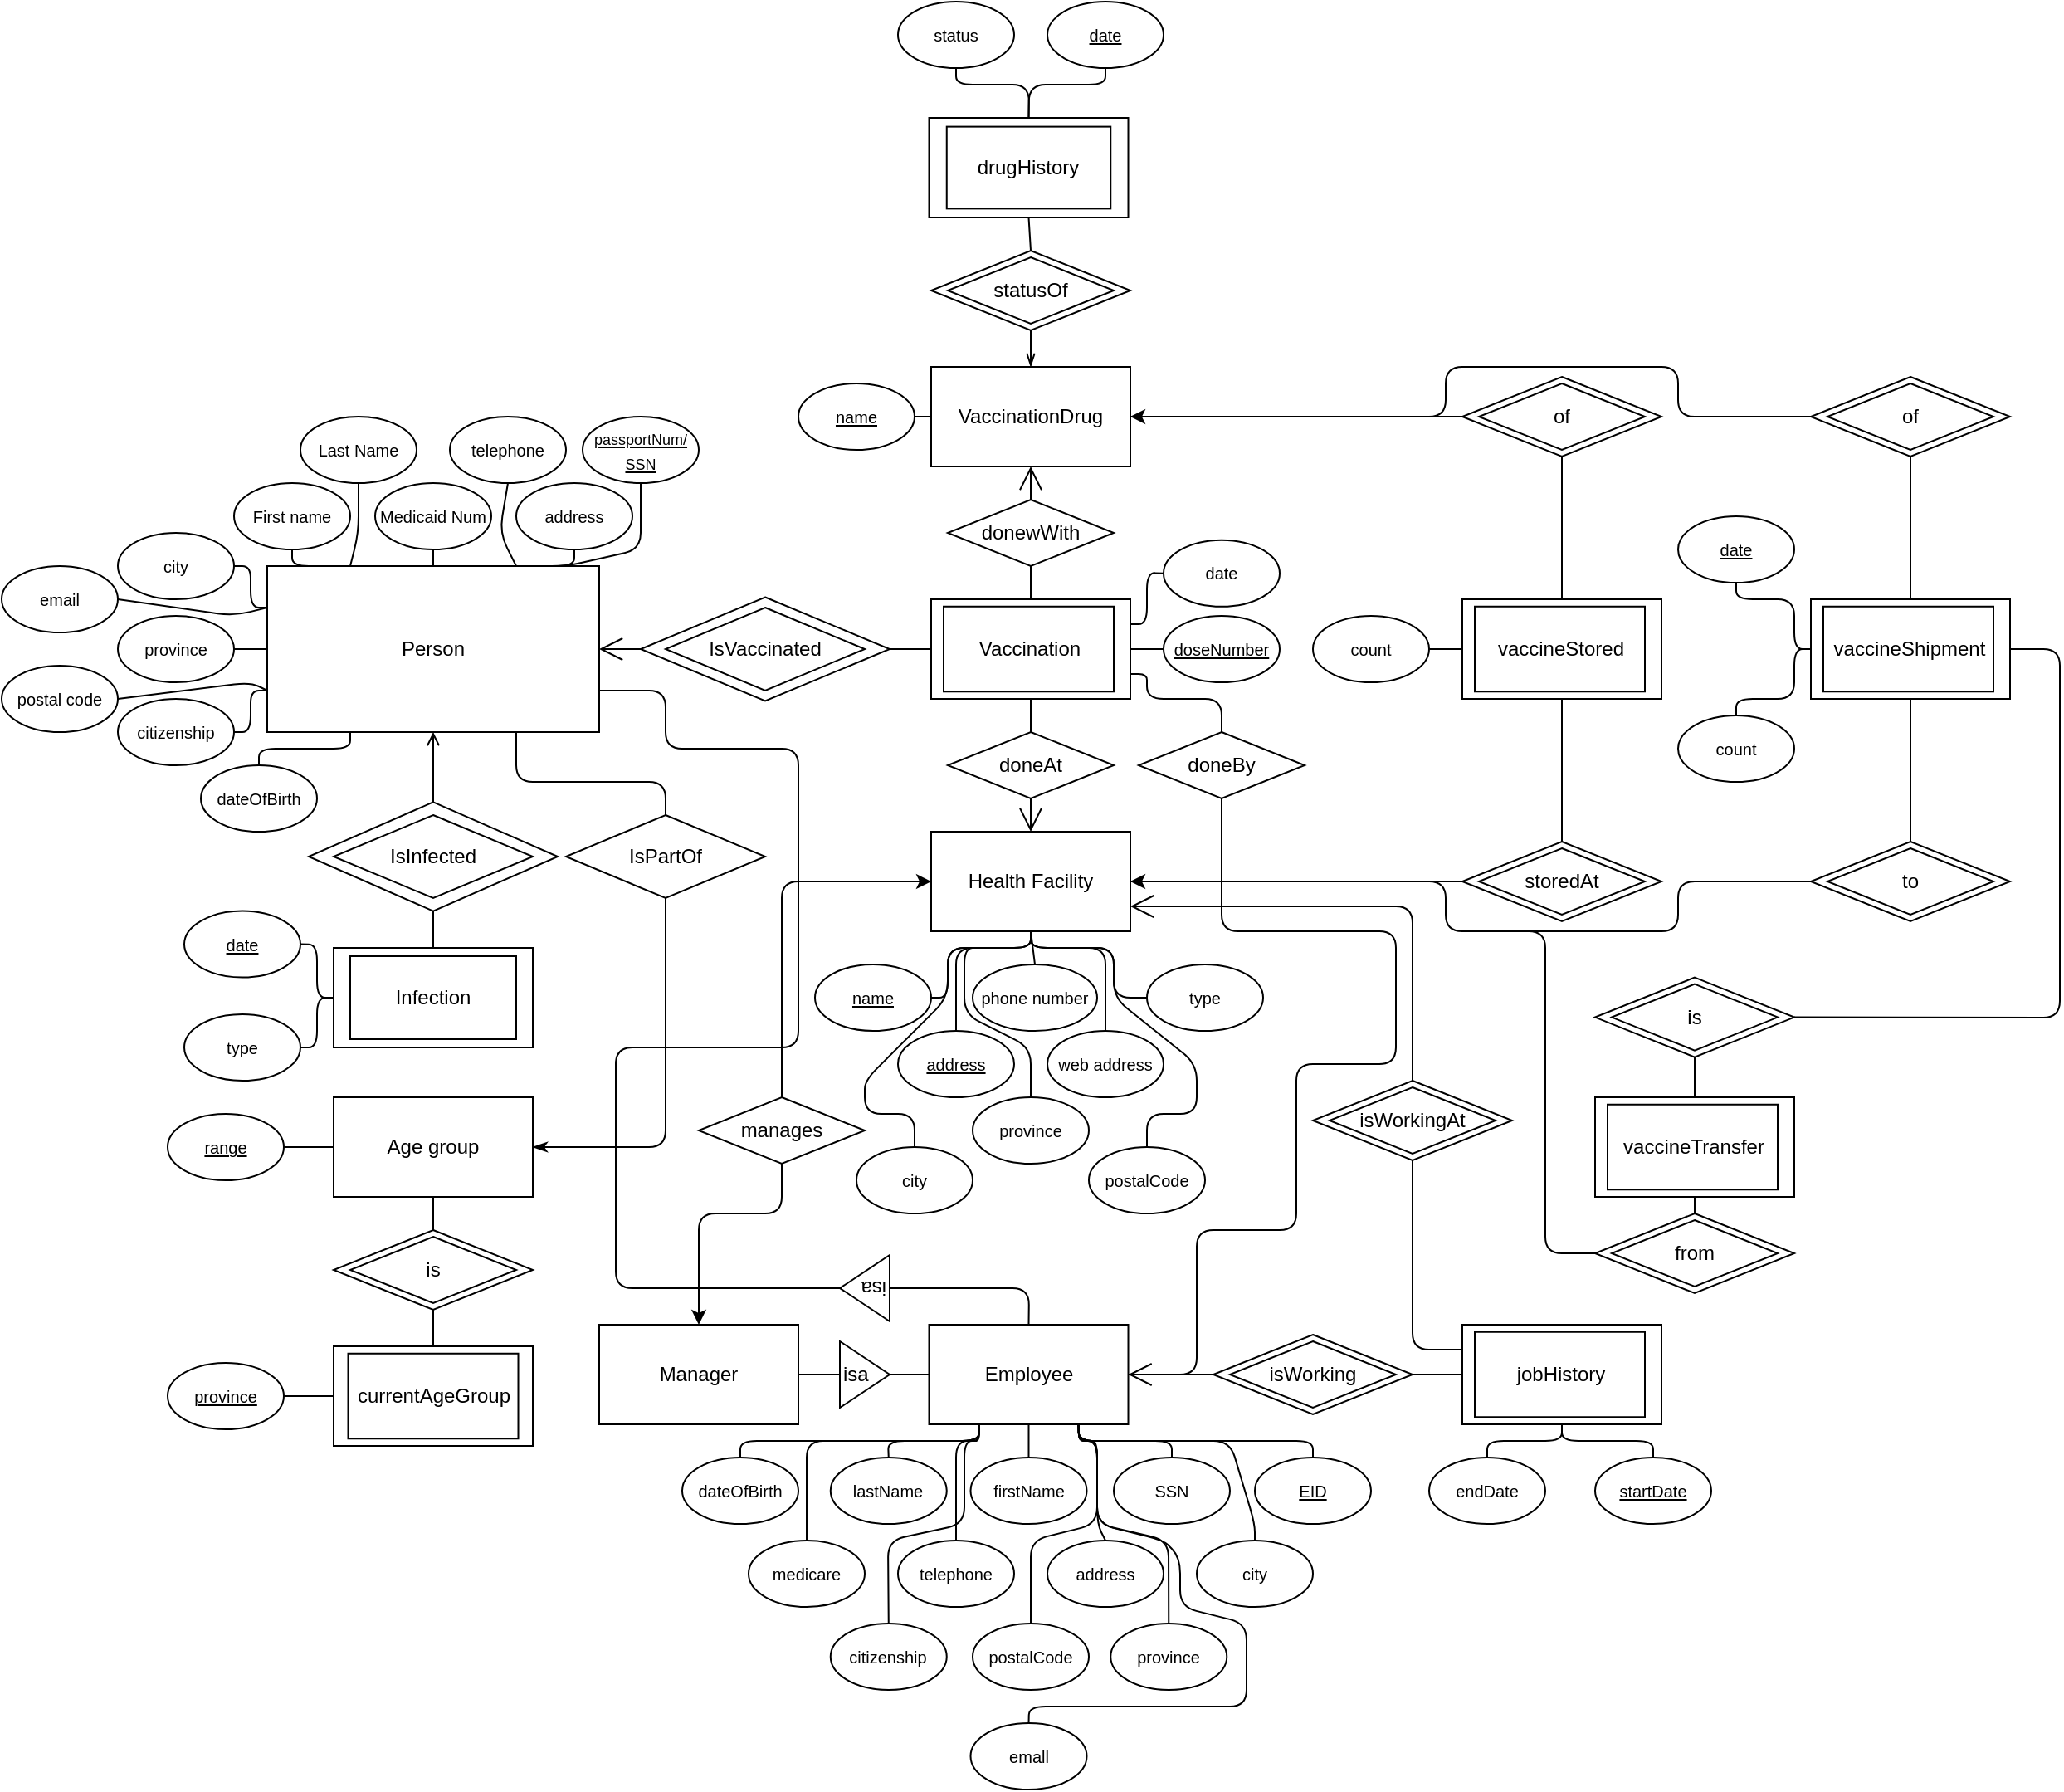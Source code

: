 <mxfile version="14.6.13" type="device"><diagram id="QmvsyMbEOczFCli84lQF" name="Page-1"><mxGraphModel dx="2370" dy="2536" grid="1" gridSize="10" guides="1" tooltips="1" connect="1" arrows="1" fold="1" page="1" pageScale="1" pageWidth="827" pageHeight="1169" math="0" shadow="0"><root><mxCell id="0"/><mxCell id="1" parent="0"/><mxCell id="Knwp-vh4fvzSAgtDU2qd-24" value="IsVaccinated" style="rhombus;whiteSpace=wrap;html=1;" parent="1" vertex="1"><mxGeometry x="435" y="188.75" width="150" height="62.5" as="geometry"/></mxCell><mxCell id="Knwp-vh4fvzSAgtDU2qd-11" value="IsInfected" style="rhombus;whiteSpace=wrap;html=1;" parent="1" vertex="1"><mxGeometry x="235" y="312.18" width="150" height="65.63" as="geometry"/></mxCell><mxCell id="J1opMpdoiGLRZ_BQzTdL-81" value="Person" style="rounded=0;whiteSpace=wrap;html=1;" parent="1" vertex="1"><mxGeometry x="210" y="170" width="200" height="100" as="geometry"/></mxCell><mxCell id="J1opMpdoiGLRZ_BQzTdL-82" value="Infection" style="rounded=0;whiteSpace=wrap;html=1;" parent="1" vertex="1"><mxGeometry x="250" y="400" width="120" height="60" as="geometry"/></mxCell><mxCell id="J1opMpdoiGLRZ_BQzTdL-85" value="VaccinationDrug" style="rounded=0;whiteSpace=wrap;html=1;" parent="1" vertex="1"><mxGeometry x="610" y="50" width="120" height="60" as="geometry"/></mxCell><mxCell id="J1opMpdoiGLRZ_BQzTdL-87" value="Health Facility" style="rounded=0;whiteSpace=wrap;html=1;" parent="1" vertex="1"><mxGeometry x="610" y="330" width="120" height="60" as="geometry"/></mxCell><mxCell id="J1opMpdoiGLRZ_BQzTdL-88" value="&lt;font style=&quot;font-size: 10px&quot;&gt;First name&lt;/font&gt;" style="ellipse;whiteSpace=wrap;html=1;" parent="1" vertex="1"><mxGeometry x="190" y="120" width="70" height="40" as="geometry"/></mxCell><mxCell id="J1opMpdoiGLRZ_BQzTdL-89" value="&lt;font style=&quot;font-size: 10px&quot;&gt;Last Name&lt;/font&gt;" style="ellipse;whiteSpace=wrap;html=1;" parent="1" vertex="1"><mxGeometry x="230" y="80" width="70" height="40" as="geometry"/></mxCell><mxCell id="J1opMpdoiGLRZ_BQzTdL-90" value="&lt;font style=&quot;font-size: 10px&quot;&gt;Medicaid Num&lt;/font&gt;" style="ellipse;whiteSpace=wrap;html=1;" parent="1" vertex="1"><mxGeometry x="275" y="120" width="70" height="40" as="geometry"/></mxCell><mxCell id="J1opMpdoiGLRZ_BQzTdL-91" value="&lt;font style=&quot;font-size: 10px&quot;&gt;address&lt;/font&gt;" style="ellipse;whiteSpace=wrap;html=1;" parent="1" vertex="1"><mxGeometry x="360" y="120" width="70" height="40" as="geometry"/></mxCell><mxCell id="J1opMpdoiGLRZ_BQzTdL-92" value="&lt;font style=&quot;font-size: 10px&quot;&gt;telephone&lt;/font&gt;" style="ellipse;whiteSpace=wrap;html=1;" parent="1" vertex="1"><mxGeometry x="320" y="80" width="70" height="40" as="geometry"/></mxCell><mxCell id="J1opMpdoiGLRZ_BQzTdL-93" value="&lt;font style=&quot;font-size: 10px&quot;&gt;city&lt;/font&gt;" style="ellipse;whiteSpace=wrap;html=1;" parent="1" vertex="1"><mxGeometry x="120" y="150" width="70" height="40" as="geometry"/></mxCell><mxCell id="J1opMpdoiGLRZ_BQzTdL-94" value="&lt;font style=&quot;font-size: 10px&quot;&gt;province&lt;/font&gt;" style="ellipse;whiteSpace=wrap;html=1;" parent="1" vertex="1"><mxGeometry x="120" y="200" width="70" height="40" as="geometry"/></mxCell><mxCell id="J1opMpdoiGLRZ_BQzTdL-95" value="&lt;font style=&quot;font-size: 10px&quot;&gt;citizenship&lt;/font&gt;" style="ellipse;whiteSpace=wrap;html=1;" parent="1" vertex="1"><mxGeometry x="120" y="250" width="70" height="40" as="geometry"/></mxCell><mxCell id="J1opMpdoiGLRZ_BQzTdL-97" value="&lt;font style=&quot;font-size: 10px&quot;&gt;email&lt;/font&gt;" style="ellipse;whiteSpace=wrap;html=1;" parent="1" vertex="1"><mxGeometry x="50" y="170" width="70" height="40" as="geometry"/></mxCell><mxCell id="J1opMpdoiGLRZ_BQzTdL-98" value="&lt;font style=&quot;font-size: 10px&quot;&gt;postal code&lt;/font&gt;" style="ellipse;whiteSpace=wrap;html=1;" parent="1" vertex="1"><mxGeometry x="50" y="230" width="70" height="40" as="geometry"/></mxCell><mxCell id="J1opMpdoiGLRZ_BQzTdL-99" value="" style="endArrow=none;html=1;strokeWidth=1;exitX=1;exitY=0.5;exitDx=0;exitDy=0;entryX=0;entryY=0.75;entryDx=0;entryDy=0;" parent="1" source="J1opMpdoiGLRZ_BQzTdL-98" target="J1opMpdoiGLRZ_BQzTdL-81" edge="1"><mxGeometry width="50" height="50" relative="1" as="geometry"><mxPoint x="340" y="270" as="sourcePoint"/><mxPoint x="390" y="220" as="targetPoint"/><Array as="points"><mxPoint x="200" y="240"/></Array></mxGeometry></mxCell><mxCell id="J1opMpdoiGLRZ_BQzTdL-101" value="" style="endArrow=none;html=1;strokeWidth=1;exitX=1;exitY=0.5;exitDx=0;exitDy=0;entryX=0;entryY=0.25;entryDx=0;entryDy=0;" parent="1" source="J1opMpdoiGLRZ_BQzTdL-97" target="J1opMpdoiGLRZ_BQzTdL-81" edge="1"><mxGeometry width="50" height="50" relative="1" as="geometry"><mxPoint x="260" y="270" as="sourcePoint"/><mxPoint x="300" y="220" as="targetPoint"/><Array as="points"><mxPoint x="190" y="200"/></Array></mxGeometry></mxCell><mxCell id="J1opMpdoiGLRZ_BQzTdL-102" value="" style="endArrow=none;html=1;strokeWidth=1;entryX=1;entryY=0.5;entryDx=0;entryDy=0;exitX=0;exitY=0.25;exitDx=0;exitDy=0;" parent="1" source="J1opMpdoiGLRZ_BQzTdL-81" target="J1opMpdoiGLRZ_BQzTdL-93" edge="1"><mxGeometry width="50" height="50" relative="1" as="geometry"><mxPoint x="260" y="270" as="sourcePoint"/><mxPoint x="310" y="220" as="targetPoint"/><Array as="points"><mxPoint x="200" y="195"/><mxPoint x="200" y="170"/></Array></mxGeometry></mxCell><mxCell id="J1opMpdoiGLRZ_BQzTdL-104" value="" style="endArrow=none;html=1;strokeWidth=1;exitX=1;exitY=0.5;exitDx=0;exitDy=0;entryX=0;entryY=0.75;entryDx=0;entryDy=0;" parent="1" source="J1opMpdoiGLRZ_BQzTdL-95" target="J1opMpdoiGLRZ_BQzTdL-81" edge="1"><mxGeometry width="50" height="50" relative="1" as="geometry"><mxPoint x="260" y="270" as="sourcePoint"/><mxPoint x="310" y="220" as="targetPoint"/><Array as="points"><mxPoint x="200" y="270"/><mxPoint x="200" y="245"/></Array></mxGeometry></mxCell><mxCell id="J1opMpdoiGLRZ_BQzTdL-106" value="" style="endArrow=none;html=1;strokeWidth=1;entryX=0.5;entryY=1;entryDx=0;entryDy=0;exitX=0.5;exitY=0;exitDx=0;exitDy=0;" parent="1" source="J1opMpdoiGLRZ_BQzTdL-81" target="J1opMpdoiGLRZ_BQzTdL-90" edge="1"><mxGeometry width="50" height="50" relative="1" as="geometry"><mxPoint x="260" y="200" as="sourcePoint"/><mxPoint x="310" y="150" as="targetPoint"/></mxGeometry></mxCell><mxCell id="J1opMpdoiGLRZ_BQzTdL-107" value="" style="endArrow=none;html=1;strokeWidth=1;exitX=0.5;exitY=1;exitDx=0;exitDy=0;entryX=0.25;entryY=0;entryDx=0;entryDy=0;" parent="1" source="J1opMpdoiGLRZ_BQzTdL-88" target="J1opMpdoiGLRZ_BQzTdL-81" edge="1"><mxGeometry width="50" height="50" relative="1" as="geometry"><mxPoint x="260" y="200" as="sourcePoint"/><mxPoint x="310" y="150" as="targetPoint"/><Array as="points"><mxPoint x="225" y="170"/></Array></mxGeometry></mxCell><mxCell id="J1opMpdoiGLRZ_BQzTdL-108" value="" style="endArrow=none;html=1;strokeWidth=1;entryX=0.5;entryY=1;entryDx=0;entryDy=0;exitX=0.25;exitY=0;exitDx=0;exitDy=0;" parent="1" source="J1opMpdoiGLRZ_BQzTdL-81" target="J1opMpdoiGLRZ_BQzTdL-89" edge="1"><mxGeometry width="50" height="50" relative="1" as="geometry"><mxPoint x="260" y="200" as="sourcePoint"/><mxPoint x="310" y="150" as="targetPoint"/><Array as="points"><mxPoint x="265" y="150"/></Array></mxGeometry></mxCell><mxCell id="J1opMpdoiGLRZ_BQzTdL-109" value="" style="endArrow=none;html=1;strokeWidth=1;exitX=0.75;exitY=0;exitDx=0;exitDy=0;entryX=0.5;entryY=1;entryDx=0;entryDy=0;" parent="1" source="J1opMpdoiGLRZ_BQzTdL-81" target="J1opMpdoiGLRZ_BQzTdL-91" edge="1"><mxGeometry width="50" height="50" relative="1" as="geometry"><mxPoint x="260" y="200" as="sourcePoint"/><mxPoint x="310" y="150" as="targetPoint"/><Array as="points"><mxPoint x="395" y="170"/></Array></mxGeometry></mxCell><mxCell id="J1opMpdoiGLRZ_BQzTdL-110" value="" style="endArrow=none;html=1;strokeWidth=1;entryX=0.5;entryY=1;entryDx=0;entryDy=0;exitX=0.75;exitY=0;exitDx=0;exitDy=0;" parent="1" source="J1opMpdoiGLRZ_BQzTdL-81" target="J1opMpdoiGLRZ_BQzTdL-92" edge="1"><mxGeometry width="50" height="50" relative="1" as="geometry"><mxPoint x="270" y="180" as="sourcePoint"/><mxPoint x="275" y="130" as="targetPoint"/><Array as="points"><mxPoint x="350" y="150"/></Array></mxGeometry></mxCell><mxCell id="J1opMpdoiGLRZ_BQzTdL-111" value="IsInfected" style="rhombus;whiteSpace=wrap;html=1;" parent="1" vertex="1"><mxGeometry x="250" y="320" width="120" height="50" as="geometry"/></mxCell><mxCell id="J1opMpdoiGLRZ_BQzTdL-112" value="" style="endArrow=open;html=1;strokeWidth=1;entryX=0.5;entryY=1;entryDx=0;entryDy=0;endFill=0;exitX=0.5;exitY=0;exitDx=0;exitDy=0;" parent="1" source="Knwp-vh4fvzSAgtDU2qd-11" target="J1opMpdoiGLRZ_BQzTdL-81" edge="1"><mxGeometry width="50" height="50" relative="1" as="geometry"><mxPoint x="320" y="310" as="sourcePoint"/><mxPoint x="470" y="350" as="targetPoint"/></mxGeometry></mxCell><mxCell id="J1opMpdoiGLRZ_BQzTdL-113" value="" style="endArrow=none;html=1;strokeWidth=1;exitX=0.5;exitY=0;exitDx=0;exitDy=0;entryX=0.5;entryY=1;entryDx=0;entryDy=0;" parent="1" source="J1opMpdoiGLRZ_BQzTdL-82" target="Knwp-vh4fvzSAgtDU2qd-11" edge="1"><mxGeometry width="50" height="50" relative="1" as="geometry"><mxPoint x="420" y="400" as="sourcePoint"/><mxPoint x="280" y="380" as="targetPoint"/></mxGeometry></mxCell><mxCell id="J1opMpdoiGLRZ_BQzTdL-115" value="&lt;font style=&quot;font-size: 10px&quot;&gt;&lt;u&gt;date&lt;/u&gt;&lt;/font&gt;" style="ellipse;whiteSpace=wrap;html=1;" parent="1" vertex="1"><mxGeometry x="160" y="377.81" width="70" height="40" as="geometry"/></mxCell><mxCell id="J1opMpdoiGLRZ_BQzTdL-116" value="" style="endArrow=none;html=1;strokeWidth=1;exitX=1;exitY=0.5;exitDx=0;exitDy=0;entryX=0;entryY=0.5;entryDx=0;entryDy=0;" parent="1" source="J1opMpdoiGLRZ_BQzTdL-115" target="J1opMpdoiGLRZ_BQzTdL-82" edge="1"><mxGeometry width="50" height="50" relative="1" as="geometry"><mxPoint x="420" y="340" as="sourcePoint"/><mxPoint x="470" y="290" as="targetPoint"/><Array as="points"><mxPoint x="240" y="398"/><mxPoint x="240" y="430"/></Array></mxGeometry></mxCell><mxCell id="J1opMpdoiGLRZ_BQzTdL-118" value="IsVaccinated" style="rhombus;whiteSpace=wrap;html=1;" parent="1" vertex="1"><mxGeometry x="450" y="195" width="120" height="50" as="geometry"/></mxCell><mxCell id="J1opMpdoiGLRZ_BQzTdL-121" value="" style="endArrow=none;html=1;strokeWidth=1;exitX=0;exitY=0.5;exitDx=0;exitDy=0;entryX=1;entryY=0.5;entryDx=0;entryDy=0;" parent="1" source="J1opMpdoiGLRZ_BQzTdL-83" target="Knwp-vh4fvzSAgtDU2qd-24" edge="1"><mxGeometry width="50" height="50" relative="1" as="geometry"><mxPoint x="320" y="410" as="sourcePoint"/><mxPoint x="570" y="260" as="targetPoint"/></mxGeometry></mxCell><mxCell id="J1opMpdoiGLRZ_BQzTdL-123" value="&lt;font style=&quot;font-size: 10px&quot;&gt;&lt;u&gt;doseNumber&lt;/u&gt;&lt;/font&gt;" style="ellipse;whiteSpace=wrap;html=1;" parent="1" vertex="1"><mxGeometry x="750" y="200" width="70" height="40" as="geometry"/></mxCell><mxCell id="J1opMpdoiGLRZ_BQzTdL-124" value="&lt;font style=&quot;font-size: 10px&quot;&gt;date&lt;/font&gt;" style="ellipse;whiteSpace=wrap;html=1;" parent="1" vertex="1"><mxGeometry x="750" y="154.38" width="70" height="40" as="geometry"/></mxCell><mxCell id="J1opMpdoiGLRZ_BQzTdL-130" value="" style="endArrow=none;html=1;strokeWidth=1;entryX=1;entryY=0.5;entryDx=0;entryDy=0;exitX=0;exitY=0.5;exitDx=0;exitDy=0;" parent="1" source="J1opMpdoiGLRZ_BQzTdL-81" target="J1opMpdoiGLRZ_BQzTdL-94" edge="1"><mxGeometry width="50" height="50" relative="1" as="geometry"><mxPoint x="200" y="190" as="sourcePoint"/><mxPoint x="250" y="140" as="targetPoint"/></mxGeometry></mxCell><mxCell id="J1opMpdoiGLRZ_BQzTdL-132" value="&lt;font style=&quot;font-size: 10px&quot;&gt;phone number&lt;/font&gt;" style="ellipse;whiteSpace=wrap;html=1;" parent="1" vertex="1"><mxGeometry x="635" y="410" width="75" height="40" as="geometry"/></mxCell><mxCell id="J1opMpdoiGLRZ_BQzTdL-133" value="&lt;font style=&quot;font-size: 10px&quot;&gt;web address&lt;/font&gt;" style="ellipse;whiteSpace=wrap;html=1;" parent="1" vertex="1"><mxGeometry x="680" y="450" width="70" height="40" as="geometry"/></mxCell><mxCell id="J1opMpdoiGLRZ_BQzTdL-134" value="&lt;font style=&quot;font-size: 10px&quot;&gt;&lt;u&gt;address&lt;/u&gt;&lt;/font&gt;" style="ellipse;whiteSpace=wrap;html=1;" parent="1" vertex="1"><mxGeometry x="590" y="450" width="70" height="40" as="geometry"/></mxCell><mxCell id="J1opMpdoiGLRZ_BQzTdL-135" value="&lt;font style=&quot;font-size: 10px&quot;&gt;type&lt;/font&gt;" style="ellipse;whiteSpace=wrap;html=1;" parent="1" vertex="1"><mxGeometry x="740" y="410" width="70" height="40" as="geometry"/></mxCell><mxCell id="J1opMpdoiGLRZ_BQzTdL-136" value="&lt;font style=&quot;font-size: 10px&quot;&gt;&lt;u&gt;name&lt;/u&gt;&lt;/font&gt;" style="ellipse;whiteSpace=wrap;html=1;" parent="1" vertex="1"><mxGeometry x="540" y="410" width="70" height="40" as="geometry"/></mxCell><mxCell id="J1opMpdoiGLRZ_BQzTdL-137" value="" style="endArrow=none;html=1;strokeWidth=1;exitX=0.5;exitY=0;exitDx=0;exitDy=0;entryX=0.5;entryY=1;entryDx=0;entryDy=0;" parent="1" source="J1opMpdoiGLRZ_BQzTdL-132" target="J1opMpdoiGLRZ_BQzTdL-87" edge="1"><mxGeometry width="50" height="50" relative="1" as="geometry"><mxPoint x="690" y="440" as="sourcePoint"/><mxPoint x="740" y="390" as="targetPoint"/></mxGeometry></mxCell><mxCell id="J1opMpdoiGLRZ_BQzTdL-138" value="" style="endArrow=none;html=1;strokeWidth=1;entryX=0.5;entryY=1;entryDx=0;entryDy=0;exitX=0.5;exitY=0;exitDx=0;exitDy=0;" parent="1" source="J1opMpdoiGLRZ_BQzTdL-134" target="J1opMpdoiGLRZ_BQzTdL-87" edge="1"><mxGeometry width="50" height="50" relative="1" as="geometry"><mxPoint x="610" y="450" as="sourcePoint"/><mxPoint x="660" y="400" as="targetPoint"/><Array as="points"><mxPoint x="625" y="400"/><mxPoint x="670" y="400"/></Array></mxGeometry></mxCell><mxCell id="J1opMpdoiGLRZ_BQzTdL-139" value="" style="endArrow=none;html=1;strokeWidth=1;entryX=0.5;entryY=1;entryDx=0;entryDy=0;exitX=0.5;exitY=0;exitDx=0;exitDy=0;" parent="1" source="J1opMpdoiGLRZ_BQzTdL-133" target="J1opMpdoiGLRZ_BQzTdL-87" edge="1"><mxGeometry width="50" height="50" relative="1" as="geometry"><mxPoint x="690" y="440" as="sourcePoint"/><mxPoint x="740" y="390" as="targetPoint"/><Array as="points"><mxPoint x="715" y="400"/><mxPoint x="670" y="400"/></Array></mxGeometry></mxCell><mxCell id="J1opMpdoiGLRZ_BQzTdL-140" value="" style="endArrow=none;html=1;strokeWidth=1;entryX=0;entryY=0.5;entryDx=0;entryDy=0;exitX=0.5;exitY=1;exitDx=0;exitDy=0;" parent="1" source="J1opMpdoiGLRZ_BQzTdL-87" target="J1opMpdoiGLRZ_BQzTdL-135" edge="1"><mxGeometry width="50" height="50" relative="1" as="geometry"><mxPoint x="690" y="440" as="sourcePoint"/><mxPoint x="740" y="390" as="targetPoint"/><Array as="points"><mxPoint x="670" y="400"/><mxPoint x="720" y="400"/><mxPoint x="720" y="430"/></Array></mxGeometry></mxCell><mxCell id="J1opMpdoiGLRZ_BQzTdL-141" value="" style="endArrow=none;html=1;strokeWidth=1;entryX=0.5;entryY=1;entryDx=0;entryDy=0;exitX=1;exitY=0.5;exitDx=0;exitDy=0;" parent="1" source="J1opMpdoiGLRZ_BQzTdL-136" target="J1opMpdoiGLRZ_BQzTdL-87" edge="1"><mxGeometry width="50" height="50" relative="1" as="geometry"><mxPoint x="690" y="440" as="sourcePoint"/><mxPoint x="740" y="390" as="targetPoint"/><Array as="points"><mxPoint x="620" y="430"/><mxPoint x="620" y="400"/><mxPoint x="670" y="400"/></Array></mxGeometry></mxCell><mxCell id="J1opMpdoiGLRZ_BQzTdL-142" value="doneAt" style="rhombus;whiteSpace=wrap;html=1;" parent="1" vertex="1"><mxGeometry x="620" y="270" width="100" height="40" as="geometry"/></mxCell><mxCell id="J1opMpdoiGLRZ_BQzTdL-145" value="" style="endArrow=none;html=1;strokeWidth=1;entryX=0.5;entryY=1;entryDx=0;entryDy=0;exitX=0.5;exitY=0;exitDx=0;exitDy=0;" parent="1" source="J1opMpdoiGLRZ_BQzTdL-142" target="J1opMpdoiGLRZ_BQzTdL-83" edge="1"><mxGeometry width="50" height="50" relative="1" as="geometry"><mxPoint x="770" y="270" as="sourcePoint"/><mxPoint x="740" y="310" as="targetPoint"/></mxGeometry></mxCell><mxCell id="J1opMpdoiGLRZ_BQzTdL-147" value="&lt;font style=&quot;font-size: 10px&quot;&gt;&lt;u&gt;date&lt;/u&gt;&lt;/font&gt;" style="ellipse;whiteSpace=wrap;html=1;" parent="1" vertex="1"><mxGeometry x="680" y="-170" width="70" height="40" as="geometry"/></mxCell><mxCell id="J1opMpdoiGLRZ_BQzTdL-148" value="&lt;font style=&quot;font-size: 10px&quot;&gt;status&lt;/font&gt;" style="ellipse;whiteSpace=wrap;html=1;" parent="1" vertex="1"><mxGeometry x="590" y="-170" width="70" height="40" as="geometry"/></mxCell><mxCell id="J1opMpdoiGLRZ_BQzTdL-149" value="&lt;font style=&quot;font-size: 10px&quot;&gt;&lt;u&gt;name&lt;/u&gt;&lt;/font&gt;" style="ellipse;whiteSpace=wrap;html=1;" parent="1" vertex="1"><mxGeometry x="530" y="60" width="70" height="40" as="geometry"/></mxCell><mxCell id="J1opMpdoiGLRZ_BQzTdL-150" value="" style="endArrow=none;html=1;strokeWidth=1;entryX=0.5;entryY=1;entryDx=0;entryDy=0;exitX=0.5;exitY=0;exitDx=0;exitDy=0;" parent="1" source="nwG8VSLYUeyac7Wq8z4O-11" target="J1opMpdoiGLRZ_BQzTdL-148" edge="1"><mxGeometry width="50" height="50" relative="1" as="geometry"><mxPoint x="770" y="160" as="sourcePoint"/><mxPoint x="820" y="110" as="targetPoint"/><Array as="points"><mxPoint x="669" y="-120"/><mxPoint x="625" y="-120"/></Array></mxGeometry></mxCell><mxCell id="J1opMpdoiGLRZ_BQzTdL-151" value="" style="endArrow=none;html=1;strokeWidth=1;entryX=0.5;entryY=1;entryDx=0;entryDy=0;exitX=0.5;exitY=0;exitDx=0;exitDy=0;" parent="1" source="nwG8VSLYUeyac7Wq8z4O-11" target="J1opMpdoiGLRZ_BQzTdL-147" edge="1"><mxGeometry width="50" height="50" relative="1" as="geometry"><mxPoint x="700" y="-110" as="sourcePoint"/><mxPoint x="820" y="110" as="targetPoint"/><Array as="points"><mxPoint x="669" y="-120"/><mxPoint x="715" y="-120"/></Array></mxGeometry></mxCell><mxCell id="J1opMpdoiGLRZ_BQzTdL-152" value="" style="endArrow=none;html=1;strokeWidth=1;entryX=1;entryY=0.5;entryDx=0;entryDy=0;exitX=0;exitY=0.5;exitDx=0;exitDy=0;" parent="1" source="J1opMpdoiGLRZ_BQzTdL-85" target="J1opMpdoiGLRZ_BQzTdL-149" edge="1"><mxGeometry width="50" height="50" relative="1" as="geometry"><mxPoint x="770" y="170" as="sourcePoint"/><mxPoint x="820" y="120" as="targetPoint"/><Array as="points"/></mxGeometry></mxCell><mxCell id="J1opMpdoiGLRZ_BQzTdL-153" value="Age group" style="rounded=0;whiteSpace=wrap;html=1;" parent="1" vertex="1"><mxGeometry x="250" y="490" width="120" height="60" as="geometry"/></mxCell><mxCell id="Knwp-vh4fvzSAgtDU2qd-1" value="donewWith" style="rhombus;whiteSpace=wrap;html=1;" parent="1" vertex="1"><mxGeometry x="620" y="130" width="100" height="40" as="geometry"/></mxCell><mxCell id="Knwp-vh4fvzSAgtDU2qd-2" value="" style="endArrow=none;html=1;entryX=0.5;entryY=1;entryDx=0;entryDy=0;exitX=0.5;exitY=0;exitDx=0;exitDy=0;" parent="1" source="J1opMpdoiGLRZ_BQzTdL-83" target="Knwp-vh4fvzSAgtDU2qd-1" edge="1"><mxGeometry width="50" height="50" relative="1" as="geometry"><mxPoint x="350" y="40" as="sourcePoint"/><mxPoint x="400" y="-10" as="targetPoint"/></mxGeometry></mxCell><mxCell id="Knwp-vh4fvzSAgtDU2qd-4" value="IsPartOf" style="rhombus;whiteSpace=wrap;html=1;" parent="1" vertex="1"><mxGeometry x="390" y="320" width="120" height="50" as="geometry"/></mxCell><mxCell id="Knwp-vh4fvzSAgtDU2qd-5" value="" style="endArrow=none;html=1;entryX=0.75;entryY=1;entryDx=0;entryDy=0;exitX=0.5;exitY=0;exitDx=0;exitDy=0;endFill=0;" parent="1" source="Knwp-vh4fvzSAgtDU2qd-4" target="J1opMpdoiGLRZ_BQzTdL-81" edge="1"><mxGeometry width="50" height="50" relative="1" as="geometry"><mxPoint x="480" y="450" as="sourcePoint"/><mxPoint x="530" y="400" as="targetPoint"/><Array as="points"><mxPoint x="450" y="300"/><mxPoint x="360" y="300"/></Array></mxGeometry></mxCell><mxCell id="Knwp-vh4fvzSAgtDU2qd-7" value="&lt;span style=&quot;font-size: 10px&quot;&gt;&lt;u&gt;range&lt;/u&gt;&lt;/span&gt;" style="ellipse;whiteSpace=wrap;html=1;" parent="1" vertex="1"><mxGeometry x="150" y="500" width="70" height="40" as="geometry"/></mxCell><mxCell id="Knwp-vh4fvzSAgtDU2qd-8" value="" style="endArrow=none;html=1;exitX=1;exitY=0.5;exitDx=0;exitDy=0;entryX=0.5;entryY=1;entryDx=0;entryDy=0;startArrow=classicThin;startFill=1;" parent="1" source="J1opMpdoiGLRZ_BQzTdL-153" target="Knwp-vh4fvzSAgtDU2qd-4" edge="1"><mxGeometry width="50" height="50" relative="1" as="geometry"><mxPoint x="480" y="450" as="sourcePoint"/><mxPoint x="530" y="400" as="targetPoint"/><Array as="points"><mxPoint x="450" y="520"/></Array></mxGeometry></mxCell><mxCell id="Knwp-vh4fvzSAgtDU2qd-10" value="" style="endArrow=none;html=1;exitX=1;exitY=0.5;exitDx=0;exitDy=0;entryX=0;entryY=0.5;entryDx=0;entryDy=0;" parent="1" source="Knwp-vh4fvzSAgtDU2qd-7" target="J1opMpdoiGLRZ_BQzTdL-153" edge="1"><mxGeometry width="50" height="50" relative="1" as="geometry"><mxPoint x="480" y="450" as="sourcePoint"/><mxPoint x="530" y="400" as="targetPoint"/></mxGeometry></mxCell><mxCell id="Knwp-vh4fvzSAgtDU2qd-13" value="Infection" style="rounded=0;whiteSpace=wrap;html=1;" parent="1" vertex="1"><mxGeometry x="260" y="405" width="100" height="50" as="geometry"/></mxCell><mxCell id="Knwp-vh4fvzSAgtDU2qd-33" value="&lt;font style=&quot;font-size: 10px&quot;&gt;dateOfBirth&lt;br&gt;&lt;/font&gt;" style="ellipse;whiteSpace=wrap;html=1;" parent="1" vertex="1"><mxGeometry x="170" y="290" width="70" height="40" as="geometry"/></mxCell><mxCell id="Knwp-vh4fvzSAgtDU2qd-34" value="" style="endArrow=none;html=1;exitX=0.5;exitY=0;exitDx=0;exitDy=0;entryX=0.25;entryY=1;entryDx=0;entryDy=0;" parent="1" source="Knwp-vh4fvzSAgtDU2qd-33" target="J1opMpdoiGLRZ_BQzTdL-81" edge="1"><mxGeometry width="50" height="50" relative="1" as="geometry"><mxPoint x="390" y="300" as="sourcePoint"/><mxPoint x="270" y="290" as="targetPoint"/><Array as="points"><mxPoint x="205" y="280"/><mxPoint x="260" y="280"/></Array></mxGeometry></mxCell><mxCell id="nwG8VSLYUeyac7Wq8z4O-1" value="&lt;font style=&quot;font-size: 9px&quot;&gt;&lt;u&gt;passportNum/&lt;br&gt;SSN&lt;/u&gt;&lt;br&gt;&lt;/font&gt;" style="ellipse;whiteSpace=wrap;html=1;" parent="1" vertex="1"><mxGeometry x="400" y="80" width="70" height="40" as="geometry"/></mxCell><mxCell id="nwG8VSLYUeyac7Wq8z4O-3" value="" style="endArrow=none;html=1;entryX=0.5;entryY=1;entryDx=0;entryDy=0;" parent="1" target="nwG8VSLYUeyac7Wq8z4O-1" edge="1"><mxGeometry width="50" height="50" relative="1" as="geometry"><mxPoint x="373" y="170" as="sourcePoint"/><mxPoint x="360" y="290" as="targetPoint"/><Array as="points"><mxPoint x="390" y="170"/><mxPoint x="435" y="160"/></Array></mxGeometry></mxCell><mxCell id="nwG8VSLYUeyac7Wq8z4O-5" value="&lt;font style=&quot;font-size: 10px&quot;&gt;type&lt;/font&gt;" style="ellipse;whiteSpace=wrap;html=1;" parent="1" vertex="1"><mxGeometry x="160" y="440" width="70" height="40" as="geometry"/></mxCell><mxCell id="nwG8VSLYUeyac7Wq8z4O-6" value="" style="endArrow=none;html=1;exitX=1;exitY=0.5;exitDx=0;exitDy=0;entryX=0;entryY=0.5;entryDx=0;entryDy=0;" parent="1" source="nwG8VSLYUeyac7Wq8z4O-5" target="J1opMpdoiGLRZ_BQzTdL-82" edge="1"><mxGeometry width="50" height="50" relative="1" as="geometry"><mxPoint x="250" y="400" as="sourcePoint"/><mxPoint x="300" y="350" as="targetPoint"/><Array as="points"><mxPoint x="240" y="460"/><mxPoint x="240" y="430"/></Array></mxGeometry></mxCell><mxCell id="nwG8VSLYUeyac7Wq8z4O-8" value="" style="endArrow=none;html=1;entryX=0;entryY=0.5;entryDx=0;entryDy=0;exitX=1;exitY=0.25;exitDx=0;exitDy=0;" parent="1" source="J1opMpdoiGLRZ_BQzTdL-83" target="J1opMpdoiGLRZ_BQzTdL-124" edge="1"><mxGeometry width="50" height="50" relative="1" as="geometry"><mxPoint x="550" y="290" as="sourcePoint"/><mxPoint x="600" y="240" as="targetPoint"/><Array as="points"><mxPoint x="740" y="205"/><mxPoint x="740" y="174"/></Array></mxGeometry></mxCell><mxCell id="nwG8VSLYUeyac7Wq8z4O-10" value="" style="endArrow=none;html=1;entryX=0;entryY=0.5;entryDx=0;entryDy=0;exitX=1;exitY=0.5;exitDx=0;exitDy=0;" parent="1" source="J1opMpdoiGLRZ_BQzTdL-83" target="J1opMpdoiGLRZ_BQzTdL-123" edge="1"><mxGeometry width="50" height="50" relative="1" as="geometry"><mxPoint x="550" y="290" as="sourcePoint"/><mxPoint x="600" y="240" as="targetPoint"/></mxGeometry></mxCell><mxCell id="nwG8VSLYUeyac7Wq8z4O-11" value="drugHistory" style="rounded=0;whiteSpace=wrap;html=1;" parent="1" vertex="1"><mxGeometry x="608.75" y="-100" width="120" height="60" as="geometry"/></mxCell><mxCell id="nwG8VSLYUeyac7Wq8z4O-15" value="" style="endArrow=openThin;html=1;strokeWidth=1;entryX=0.5;entryY=0;entryDx=0;entryDy=0;endFill=0;exitX=0.5;exitY=1;exitDx=0;exitDy=0;" parent="1" source="nwG8VSLYUeyac7Wq8z4O-14" target="J1opMpdoiGLRZ_BQzTdL-85" edge="1"><mxGeometry width="50" height="50" relative="1" as="geometry"><mxPoint x="445" y="230" as="sourcePoint"/><mxPoint x="420.0" y="230" as="targetPoint"/></mxGeometry></mxCell><mxCell id="nwG8VSLYUeyac7Wq8z4O-16" value="" style="endArrow=none;html=1;exitX=0.5;exitY=0;exitDx=0;exitDy=0;entryX=0.5;entryY=1;entryDx=0;entryDy=0;" parent="1" source="nwG8VSLYUeyac7Wq8z4O-14" target="nwG8VSLYUeyac7Wq8z4O-11" edge="1"><mxGeometry width="50" height="50" relative="1" as="geometry"><mxPoint x="700" y="-40" as="sourcePoint"/><mxPoint x="690" y="-30" as="targetPoint"/></mxGeometry></mxCell><mxCell id="nwG8VSLYUeyac7Wq8z4O-17" value="" style="group" parent="1" vertex="1" connectable="0"><mxGeometry x="610" y="-20" width="120" height="48" as="geometry"/></mxCell><mxCell id="nwG8VSLYUeyac7Wq8z4O-14" value="statusIs" style="rhombus;whiteSpace=wrap;html=1;" parent="nwG8VSLYUeyac7Wq8z4O-17" vertex="1"><mxGeometry width="120" height="48" as="geometry"/></mxCell><mxCell id="nwG8VSLYUeyac7Wq8z4O-13" value="statusOf" style="rhombus;whiteSpace=wrap;html=1;" parent="nwG8VSLYUeyac7Wq8z4O-17" vertex="1"><mxGeometry x="10" y="4" width="100" height="40" as="geometry"/></mxCell><mxCell id="nwG8VSLYUeyac7Wq8z4O-20" value="" style="group" parent="1" vertex="1" connectable="0"><mxGeometry x="610" y="190" width="120" height="60" as="geometry"/></mxCell><mxCell id="J1opMpdoiGLRZ_BQzTdL-83" value="Vaccination" style="rounded=0;whiteSpace=wrap;html=1;" parent="nwG8VSLYUeyac7Wq8z4O-20" vertex="1"><mxGeometry width="120" height="60" as="geometry"/></mxCell><mxCell id="Knwp-vh4fvzSAgtDU2qd-23" value="Vaccination" style="rounded=0;whiteSpace=wrap;html=1;" parent="nwG8VSLYUeyac7Wq8z4O-20" vertex="1"><mxGeometry x="7.5" y="4.38" width="102.5" height="51.25" as="geometry"/></mxCell><mxCell id="nwG8VSLYUeyac7Wq8z4O-21" value="" style="group" parent="1" vertex="1" connectable="0"><mxGeometry x="930" y="190" width="120" height="60" as="geometry"/></mxCell><mxCell id="nwG8VSLYUeyac7Wq8z4O-22" value="Vaccination" style="rounded=0;whiteSpace=wrap;html=1;" parent="nwG8VSLYUeyac7Wq8z4O-21" vertex="1"><mxGeometry width="120" height="60" as="geometry"/></mxCell><mxCell id="nwG8VSLYUeyac7Wq8z4O-23" value="vaccineStored" style="rounded=0;whiteSpace=wrap;html=1;" parent="nwG8VSLYUeyac7Wq8z4O-21" vertex="1"><mxGeometry x="7.5" y="4.38" width="102.5" height="51.25" as="geometry"/></mxCell><mxCell id="nwG8VSLYUeyac7Wq8z4O-24" value="" style="group" parent="1" vertex="1" connectable="0"><mxGeometry x="930" y="336" width="120" height="48" as="geometry"/></mxCell><mxCell id="nwG8VSLYUeyac7Wq8z4O-25" value="statusIs" style="rhombus;whiteSpace=wrap;html=1;" parent="nwG8VSLYUeyac7Wq8z4O-24" vertex="1"><mxGeometry width="120" height="48" as="geometry"/></mxCell><mxCell id="nwG8VSLYUeyac7Wq8z4O-26" value="storedAt" style="rhombus;whiteSpace=wrap;html=1;" parent="nwG8VSLYUeyac7Wq8z4O-24" vertex="1"><mxGeometry x="10" y="4" width="100" height="40" as="geometry"/></mxCell><mxCell id="nwG8VSLYUeyac7Wq8z4O-27" value="" style="group" parent="1" vertex="1" connectable="0"><mxGeometry x="930" y="56" width="120" height="48" as="geometry"/></mxCell><mxCell id="nwG8VSLYUeyac7Wq8z4O-28" value="statusIs" style="rhombus;whiteSpace=wrap;html=1;" parent="nwG8VSLYUeyac7Wq8z4O-27" vertex="1"><mxGeometry width="120" height="48" as="geometry"/></mxCell><mxCell id="nwG8VSLYUeyac7Wq8z4O-29" value="of" style="rhombus;whiteSpace=wrap;html=1;" parent="nwG8VSLYUeyac7Wq8z4O-27" vertex="1"><mxGeometry x="10" y="4" width="100" height="40" as="geometry"/></mxCell><mxCell id="nwG8VSLYUeyac7Wq8z4O-31" value="&lt;font style=&quot;font-size: 10px&quot;&gt;count&lt;/font&gt;" style="ellipse;whiteSpace=wrap;html=1;" parent="1" vertex="1"><mxGeometry x="840" y="200" width="70" height="40" as="geometry"/></mxCell><mxCell id="nwG8VSLYUeyac7Wq8z4O-32" value="" style="endArrow=none;html=1;entryX=0;entryY=0.5;entryDx=0;entryDy=0;exitX=1;exitY=0.5;exitDx=0;exitDy=0;" parent="1" source="nwG8VSLYUeyac7Wq8z4O-31" target="nwG8VSLYUeyac7Wq8z4O-22" edge="1"><mxGeometry width="50" height="50" relative="1" as="geometry"><mxPoint x="710" y="270" as="sourcePoint"/><mxPoint x="760" y="220" as="targetPoint"/></mxGeometry></mxCell><mxCell id="nwG8VSLYUeyac7Wq8z4O-33" value="" style="endArrow=classic;html=1;entryX=1;entryY=0.5;entryDx=0;entryDy=0;exitX=0;exitY=0.5;exitDx=0;exitDy=0;" parent="1" source="nwG8VSLYUeyac7Wq8z4O-25" target="J1opMpdoiGLRZ_BQzTdL-87" edge="1"><mxGeometry width="50" height="50" relative="1" as="geometry"><mxPoint x="710" y="270" as="sourcePoint"/><mxPoint x="760" y="220" as="targetPoint"/></mxGeometry></mxCell><mxCell id="nwG8VSLYUeyac7Wq8z4O-34" value="" style="endArrow=none;html=1;entryX=0.5;entryY=1;entryDx=0;entryDy=0;exitX=0.5;exitY=0;exitDx=0;exitDy=0;" parent="1" source="nwG8VSLYUeyac7Wq8z4O-25" target="nwG8VSLYUeyac7Wq8z4O-22" edge="1"><mxGeometry width="50" height="50" relative="1" as="geometry"><mxPoint x="1000" y="330" as="sourcePoint"/><mxPoint x="760" y="220" as="targetPoint"/></mxGeometry></mxCell><mxCell id="nwG8VSLYUeyac7Wq8z4O-35" value="" style="endArrow=none;html=1;exitX=0.5;exitY=1;exitDx=0;exitDy=0;entryX=0.5;entryY=0;entryDx=0;entryDy=0;" parent="1" source="nwG8VSLYUeyac7Wq8z4O-28" target="nwG8VSLYUeyac7Wq8z4O-22" edge="1"><mxGeometry width="50" height="50" relative="1" as="geometry"><mxPoint x="1000" y="270" as="sourcePoint"/><mxPoint x="1050" y="220" as="targetPoint"/></mxGeometry></mxCell><mxCell id="nwG8VSLYUeyac7Wq8z4O-36" value="" style="endArrow=classic;html=1;entryX=1;entryY=0.5;entryDx=0;entryDy=0;exitX=0;exitY=0.5;exitDx=0;exitDy=0;" parent="1" source="nwG8VSLYUeyac7Wq8z4O-28" target="J1opMpdoiGLRZ_BQzTdL-85" edge="1"><mxGeometry width="50" height="50" relative="1" as="geometry"><mxPoint x="940" y="370" as="sourcePoint"/><mxPoint x="740" y="370" as="targetPoint"/></mxGeometry></mxCell><mxCell id="nwG8VSLYUeyac7Wq8z4O-39" value="" style="group" parent="1" vertex="1" connectable="0"><mxGeometry x="1140" y="190" width="120" height="60" as="geometry"/></mxCell><mxCell id="nwG8VSLYUeyac7Wq8z4O-40" value="Vaccination" style="rounded=0;whiteSpace=wrap;html=1;" parent="nwG8VSLYUeyac7Wq8z4O-39" vertex="1"><mxGeometry width="120" height="60" as="geometry"/></mxCell><mxCell id="nwG8VSLYUeyac7Wq8z4O-41" value="vaccineShipment" style="rounded=0;whiteSpace=wrap;html=1;" parent="nwG8VSLYUeyac7Wq8z4O-39" vertex="1"><mxGeometry x="7.5" y="4.38" width="102.5" height="51.25" as="geometry"/></mxCell><mxCell id="nwG8VSLYUeyac7Wq8z4O-42" value="" style="group" parent="1" vertex="1" connectable="0"><mxGeometry x="1140" y="56" width="120" height="48" as="geometry"/></mxCell><mxCell id="nwG8VSLYUeyac7Wq8z4O-43" value="statusIs" style="rhombus;whiteSpace=wrap;html=1;" parent="nwG8VSLYUeyac7Wq8z4O-42" vertex="1"><mxGeometry width="120" height="48" as="geometry"/></mxCell><mxCell id="nwG8VSLYUeyac7Wq8z4O-44" value="of" style="rhombus;whiteSpace=wrap;html=1;" parent="nwG8VSLYUeyac7Wq8z4O-42" vertex="1"><mxGeometry x="10" y="4" width="100" height="40" as="geometry"/></mxCell><mxCell id="nwG8VSLYUeyac7Wq8z4O-45" value="" style="group" parent="1" vertex="1" connectable="0"><mxGeometry x="1140" y="336" width="120" height="48" as="geometry"/></mxCell><mxCell id="nwG8VSLYUeyac7Wq8z4O-46" value="statusIs" style="rhombus;whiteSpace=wrap;html=1;" parent="nwG8VSLYUeyac7Wq8z4O-45" vertex="1"><mxGeometry width="120" height="48" as="geometry"/></mxCell><mxCell id="nwG8VSLYUeyac7Wq8z4O-47" value="to" style="rhombus;whiteSpace=wrap;html=1;" parent="nwG8VSLYUeyac7Wq8z4O-45" vertex="1"><mxGeometry x="10" y="4" width="100" height="40" as="geometry"/></mxCell><mxCell id="nwG8VSLYUeyac7Wq8z4O-49" value="&lt;font style=&quot;font-size: 10px&quot;&gt;&lt;u&gt;date&lt;/u&gt;&lt;/font&gt;" style="ellipse;whiteSpace=wrap;html=1;" parent="1" vertex="1"><mxGeometry x="1060" y="140" width="70" height="40" as="geometry"/></mxCell><mxCell id="nwG8VSLYUeyac7Wq8z4O-50" value="&lt;font style=&quot;font-size: 10px&quot;&gt;count&lt;/font&gt;" style="ellipse;whiteSpace=wrap;html=1;" parent="1" vertex="1"><mxGeometry x="1060" y="260" width="70" height="40" as="geometry"/></mxCell><mxCell id="nwG8VSLYUeyac7Wq8z4O-51" value="" style="endArrow=none;html=1;entryX=0.5;entryY=1;entryDx=0;entryDy=0;exitX=0.5;exitY=0;exitDx=0;exitDy=0;" parent="1" source="nwG8VSLYUeyac7Wq8z4O-40" target="nwG8VSLYUeyac7Wq8z4O-43" edge="1"><mxGeometry width="50" height="50" relative="1" as="geometry"><mxPoint x="1040" y="220" as="sourcePoint"/><mxPoint x="1090" y="170" as="targetPoint"/></mxGeometry></mxCell><mxCell id="nwG8VSLYUeyac7Wq8z4O-52" value="" style="endArrow=none;html=1;exitX=0;exitY=0.5;exitDx=0;exitDy=0;entryX=1;entryY=0.5;entryDx=0;entryDy=0;" parent="1" source="nwG8VSLYUeyac7Wq8z4O-43" target="J1opMpdoiGLRZ_BQzTdL-85" edge="1"><mxGeometry width="50" height="50" relative="1" as="geometry"><mxPoint x="1130" y="80" as="sourcePoint"/><mxPoint x="1020" y="40" as="targetPoint"/><Array as="points"><mxPoint x="1060" y="80"/><mxPoint x="1060" y="50"/><mxPoint x="990" y="50"/><mxPoint x="920" y="50"/><mxPoint x="920" y="80"/></Array></mxGeometry></mxCell><mxCell id="nwG8VSLYUeyac7Wq8z4O-53" value="" style="endArrow=none;html=1;entryX=0;entryY=0.5;entryDx=0;entryDy=0;exitX=1;exitY=0.5;exitDx=0;exitDy=0;" parent="1" source="J1opMpdoiGLRZ_BQzTdL-87" target="nwG8VSLYUeyac7Wq8z4O-46" edge="1"><mxGeometry width="50" height="50" relative="1" as="geometry"><mxPoint x="960" y="320" as="sourcePoint"/><mxPoint x="1010" y="270" as="targetPoint"/><Array as="points"><mxPoint x="920" y="360"/><mxPoint x="920" y="390"/><mxPoint x="990" y="390"/><mxPoint x="1060" y="390"/><mxPoint x="1060" y="360"/></Array></mxGeometry></mxCell><mxCell id="nwG8VSLYUeyac7Wq8z4O-54" value="" style="endArrow=none;html=1;entryX=0;entryY=0.5;entryDx=0;entryDy=0;exitX=0.5;exitY=0;exitDx=0;exitDy=0;" parent="1" source="nwG8VSLYUeyac7Wq8z4O-50" target="nwG8VSLYUeyac7Wq8z4O-40" edge="1"><mxGeometry width="50" height="50" relative="1" as="geometry"><mxPoint x="960" y="270" as="sourcePoint"/><mxPoint x="1010" y="220" as="targetPoint"/><Array as="points"><mxPoint x="1095" y="250"/><mxPoint x="1130" y="250"/><mxPoint x="1130" y="220"/></Array></mxGeometry></mxCell><mxCell id="nwG8VSLYUeyac7Wq8z4O-55" value="" style="endArrow=none;html=1;entryX=0;entryY=0.5;entryDx=0;entryDy=0;exitX=0.5;exitY=1;exitDx=0;exitDy=0;" parent="1" source="nwG8VSLYUeyac7Wq8z4O-49" target="nwG8VSLYUeyac7Wq8z4O-40" edge="1"><mxGeometry width="50" height="50" relative="1" as="geometry"><mxPoint x="960" y="270" as="sourcePoint"/><mxPoint x="1010" y="220" as="targetPoint"/><Array as="points"><mxPoint x="1095" y="190"/><mxPoint x="1130" y="190"/><mxPoint x="1130" y="220"/></Array></mxGeometry></mxCell><mxCell id="nwG8VSLYUeyac7Wq8z4O-56" value="" style="endArrow=none;html=1;entryX=0.5;entryY=1;entryDx=0;entryDy=0;exitX=0.5;exitY=0;exitDx=0;exitDy=0;" parent="1" source="nwG8VSLYUeyac7Wq8z4O-46" target="nwG8VSLYUeyac7Wq8z4O-40" edge="1"><mxGeometry width="50" height="50" relative="1" as="geometry"><mxPoint x="1230" y="320" as="sourcePoint"/><mxPoint x="1010" y="220" as="targetPoint"/></mxGeometry></mxCell><mxCell id="nwG8VSLYUeyac7Wq8z4O-57" value="" style="group" parent="1" vertex="1" connectable="0"><mxGeometry x="1010" y="490" width="120" height="60" as="geometry"/></mxCell><mxCell id="nwG8VSLYUeyac7Wq8z4O-58" value="Vaccination" style="rounded=0;whiteSpace=wrap;html=1;" parent="nwG8VSLYUeyac7Wq8z4O-57" vertex="1"><mxGeometry width="120" height="60" as="geometry"/></mxCell><mxCell id="nwG8VSLYUeyac7Wq8z4O-59" value="vaccineTransfer" style="rounded=0;whiteSpace=wrap;html=1;" parent="nwG8VSLYUeyac7Wq8z4O-57" vertex="1"><mxGeometry x="7.5" y="4.38" width="102.5" height="51.25" as="geometry"/></mxCell><mxCell id="nwG8VSLYUeyac7Wq8z4O-60" value="" style="group" parent="1" vertex="1" connectable="0"><mxGeometry x="1010" y="417.81" width="120" height="48" as="geometry"/></mxCell><mxCell id="nwG8VSLYUeyac7Wq8z4O-61" value="statusIs" style="rhombus;whiteSpace=wrap;html=1;" parent="nwG8VSLYUeyac7Wq8z4O-60" vertex="1"><mxGeometry width="120" height="48" as="geometry"/></mxCell><mxCell id="nwG8VSLYUeyac7Wq8z4O-62" value="is" style="rhombus;whiteSpace=wrap;html=1;" parent="nwG8VSLYUeyac7Wq8z4O-60" vertex="1"><mxGeometry x="10" y="4" width="100" height="40" as="geometry"/></mxCell><mxCell id="nwG8VSLYUeyac7Wq8z4O-63" value="" style="endArrow=none;html=1;exitX=1;exitY=0.5;exitDx=0;exitDy=0;entryX=1;entryY=0.5;entryDx=0;entryDy=0;" parent="1" source="nwG8VSLYUeyac7Wq8z4O-40" target="nwG8VSLYUeyac7Wq8z4O-61" edge="1"><mxGeometry width="50" height="50" relative="1" as="geometry"><mxPoint x="1210" y="240" as="sourcePoint"/><mxPoint x="1250" y="460" as="targetPoint"/><Array as="points"><mxPoint x="1290" y="220"/><mxPoint x="1290" y="442"/></Array></mxGeometry></mxCell><mxCell id="nwG8VSLYUeyac7Wq8z4O-64" value="" style="endArrow=none;html=1;exitX=0.5;exitY=1;exitDx=0;exitDy=0;entryX=0.5;entryY=0;entryDx=0;entryDy=0;" parent="1" source="nwG8VSLYUeyac7Wq8z4O-61" target="nwG8VSLYUeyac7Wq8z4O-58" edge="1"><mxGeometry width="50" height="50" relative="1" as="geometry"><mxPoint x="1400" y="210" as="sourcePoint"/><mxPoint x="1450" y="160" as="targetPoint"/></mxGeometry></mxCell><mxCell id="nwG8VSLYUeyac7Wq8z4O-69" value="" style="group" parent="1" vertex="1" connectable="0"><mxGeometry x="1010" y="560" width="120" height="48" as="geometry"/></mxCell><mxCell id="nwG8VSLYUeyac7Wq8z4O-70" value="statusIs" style="rhombus;whiteSpace=wrap;html=1;" parent="nwG8VSLYUeyac7Wq8z4O-69" vertex="1"><mxGeometry width="120" height="48" as="geometry"/></mxCell><mxCell id="nwG8VSLYUeyac7Wq8z4O-71" value="from" style="rhombus;whiteSpace=wrap;html=1;" parent="nwG8VSLYUeyac7Wq8z4O-69" vertex="1"><mxGeometry x="10" y="4" width="100" height="40" as="geometry"/></mxCell><mxCell id="nwG8VSLYUeyac7Wq8z4O-72" value="" style="endArrow=none;html=1;entryX=0.5;entryY=1;entryDx=0;entryDy=0;exitX=0.5;exitY=0;exitDx=0;exitDy=0;" parent="1" source="nwG8VSLYUeyac7Wq8z4O-70" target="nwG8VSLYUeyac7Wq8z4O-58" edge="1"><mxGeometry width="50" height="50" relative="1" as="geometry"><mxPoint x="1240" y="240" as="sourcePoint"/><mxPoint x="1290" y="190" as="targetPoint"/></mxGeometry></mxCell><mxCell id="nwG8VSLYUeyac7Wq8z4O-73" value="" style="endArrow=none;html=1;entryX=0;entryY=0.5;entryDx=0;entryDy=0;" parent="1" target="nwG8VSLYUeyac7Wq8z4O-70" edge="1"><mxGeometry width="50" height="50" relative="1" as="geometry"><mxPoint x="930" y="390" as="sourcePoint"/><mxPoint x="1350" y="390.8" as="targetPoint"/><Array as="points"><mxPoint x="980" y="390"/><mxPoint x="980" y="584"/></Array></mxGeometry></mxCell><mxCell id="nwG8VSLYUeyac7Wq8z4O-74" value="&lt;span style=&quot;font-weight: 400&quot;&gt;Employee&lt;/span&gt;" style="rounded=0;whiteSpace=wrap;html=1;fontStyle=1" parent="1" vertex="1"><mxGeometry x="608.75" y="627" width="120" height="60" as="geometry"/></mxCell><mxCell id="nwG8VSLYUeyac7Wq8z4O-75" value="Manager" style="rounded=0;whiteSpace=wrap;html=1;" parent="1" vertex="1"><mxGeometry x="410" y="627" width="120" height="60" as="geometry"/></mxCell><mxCell id="nwG8VSLYUeyac7Wq8z4O-76" value="isa" style="triangle;whiteSpace=wrap;html=1;align=left;" parent="1" vertex="1"><mxGeometry x="555" y="637" width="30" height="40" as="geometry"/></mxCell><mxCell id="nwG8VSLYUeyac7Wq8z4O-77" value="" style="endArrow=none;html=1;entryX=0;entryY=0.5;entryDx=0;entryDy=0;exitX=1;exitY=0.5;exitDx=0;exitDy=0;" parent="1" source="nwG8VSLYUeyac7Wq8z4O-76" target="nwG8VSLYUeyac7Wq8z4O-74" edge="1"><mxGeometry width="50" height="50" relative="1" as="geometry"><mxPoint x="560" y="637" as="sourcePoint"/><mxPoint x="610" y="587" as="targetPoint"/></mxGeometry></mxCell><mxCell id="nwG8VSLYUeyac7Wq8z4O-78" value="" style="endArrow=none;html=1;exitX=1;exitY=0.5;exitDx=0;exitDy=0;entryX=0;entryY=0.5;entryDx=0;entryDy=0;" parent="1" source="nwG8VSLYUeyac7Wq8z4O-75" target="nwG8VSLYUeyac7Wq8z4O-76" edge="1"><mxGeometry width="50" height="50" relative="1" as="geometry"><mxPoint x="580" y="667" as="sourcePoint"/><mxPoint x="520" y="677" as="targetPoint"/></mxGeometry></mxCell><mxCell id="nwG8VSLYUeyac7Wq8z4O-80" value="manages" style="rhombus;whiteSpace=wrap;html=1;" parent="1" vertex="1"><mxGeometry x="470" y="490" width="100" height="40" as="geometry"/></mxCell><mxCell id="nwG8VSLYUeyac7Wq8z4O-81" value="" style="endArrow=classic;html=1;entryX=0;entryY=0.5;entryDx=0;entryDy=0;exitX=0.5;exitY=0;exitDx=0;exitDy=0;" parent="1" source="nwG8VSLYUeyac7Wq8z4O-80" target="J1opMpdoiGLRZ_BQzTdL-87" edge="1"><mxGeometry width="50" height="50" relative="1" as="geometry"><mxPoint x="560" y="470" as="sourcePoint"/><mxPoint x="610" y="420" as="targetPoint"/><Array as="points"><mxPoint x="520" y="360"/></Array></mxGeometry></mxCell><mxCell id="nwG8VSLYUeyac7Wq8z4O-83" value="" style="endArrow=classic;html=1;exitX=0.5;exitY=1;exitDx=0;exitDy=0;entryX=0.5;entryY=0;entryDx=0;entryDy=0;" parent="1" source="nwG8VSLYUeyac7Wq8z4O-80" target="nwG8VSLYUeyac7Wq8z4O-75" edge="1"><mxGeometry width="50" height="50" relative="1" as="geometry"><mxPoint x="560" y="470" as="sourcePoint"/><mxPoint x="610" y="420" as="targetPoint"/><Array as="points"><mxPoint x="520" y="560"/><mxPoint x="470" y="560"/></Array></mxGeometry></mxCell><mxCell id="nwG8VSLYUeyac7Wq8z4O-84" value="" style="group" parent="1" vertex="1" connectable="0"><mxGeometry x="930" y="627" width="120" height="60" as="geometry"/></mxCell><mxCell id="nwG8VSLYUeyac7Wq8z4O-85" value="Vaccination" style="rounded=0;whiteSpace=wrap;html=1;" parent="nwG8VSLYUeyac7Wq8z4O-84" vertex="1"><mxGeometry width="120" height="60" as="geometry"/></mxCell><mxCell id="nwG8VSLYUeyac7Wq8z4O-86" value="jobHistory" style="rounded=0;whiteSpace=wrap;html=1;" parent="nwG8VSLYUeyac7Wq8z4O-84" vertex="1"><mxGeometry x="7.5" y="4.38" width="102.5" height="51.25" as="geometry"/></mxCell><mxCell id="nwG8VSLYUeyac7Wq8z4O-88" value="&lt;font style=&quot;font-size: 10px&quot;&gt;&lt;u&gt;startDate&lt;/u&gt;&lt;/font&gt;" style="ellipse;whiteSpace=wrap;html=1;" parent="1" vertex="1"><mxGeometry x="1010" y="707" width="70" height="40" as="geometry"/></mxCell><mxCell id="nwG8VSLYUeyac7Wq8z4O-89" value="" style="endArrow=none;html=1;entryX=0.5;entryY=1;entryDx=0;entryDy=0;exitX=0.5;exitY=0;exitDx=0;exitDy=0;" parent="1" target="nwG8VSLYUeyac7Wq8z4O-85" edge="1"><mxGeometry width="50" height="50" relative="1" as="geometry"><mxPoint x="945" y="707" as="sourcePoint"/><mxPoint x="840" y="527" as="targetPoint"/><Array as="points"><mxPoint x="945" y="697"/><mxPoint x="990" y="697"/></Array></mxGeometry></mxCell><mxCell id="nwG8VSLYUeyac7Wq8z4O-90" value="" style="endArrow=none;html=1;entryX=0.5;entryY=1;entryDx=0;entryDy=0;exitX=0.5;exitY=0;exitDx=0;exitDy=0;" parent="1" source="nwG8VSLYUeyac7Wq8z4O-88" target="nwG8VSLYUeyac7Wq8z4O-85" edge="1"><mxGeometry width="50" height="50" relative="1" as="geometry"><mxPoint x="790" y="577" as="sourcePoint"/><mxPoint x="840" y="527" as="targetPoint"/><Array as="points"><mxPoint x="1045" y="697"/><mxPoint x="990" y="697"/></Array></mxGeometry></mxCell><mxCell id="nwG8VSLYUeyac7Wq8z4O-91" value="" style="group" parent="1" vertex="1" connectable="0"><mxGeometry x="780" y="633" width="120" height="48" as="geometry"/></mxCell><mxCell id="nwG8VSLYUeyac7Wq8z4O-92" value="statusIs" style="rhombus;whiteSpace=wrap;html=1;" parent="nwG8VSLYUeyac7Wq8z4O-91" vertex="1"><mxGeometry width="120" height="48" as="geometry"/></mxCell><mxCell id="nwG8VSLYUeyac7Wq8z4O-93" value="isWorking" style="rhombus;whiteSpace=wrap;html=1;" parent="nwG8VSLYUeyac7Wq8z4O-91" vertex="1"><mxGeometry x="10" y="4" width="100" height="40" as="geometry"/></mxCell><mxCell id="nwG8VSLYUeyac7Wq8z4O-94" value="" style="group" parent="1" vertex="1" connectable="0"><mxGeometry x="840" y="480" width="120" height="48" as="geometry"/></mxCell><mxCell id="nwG8VSLYUeyac7Wq8z4O-95" value="statusIs" style="rhombus;whiteSpace=wrap;html=1;" parent="nwG8VSLYUeyac7Wq8z4O-94" vertex="1"><mxGeometry width="120" height="48" as="geometry"/></mxCell><mxCell id="nwG8VSLYUeyac7Wq8z4O-96" value="isWorkingAt" style="rhombus;whiteSpace=wrap;html=1;" parent="nwG8VSLYUeyac7Wq8z4O-94" vertex="1"><mxGeometry x="10" y="4" width="100" height="40" as="geometry"/></mxCell><mxCell id="nwG8VSLYUeyac7Wq8z4O-97" value="" style="endArrow=open;endFill=1;endSize=12;html=1;exitX=0;exitY=0.5;exitDx=0;exitDy=0;entryX=1;entryY=0.5;entryDx=0;entryDy=0;" parent="1" source="nwG8VSLYUeyac7Wq8z4O-92" target="nwG8VSLYUeyac7Wq8z4O-74" edge="1"><mxGeometry width="160" relative="1" as="geometry"><mxPoint x="720" y="527" as="sourcePoint"/><mxPoint x="880" y="527" as="targetPoint"/></mxGeometry></mxCell><mxCell id="nwG8VSLYUeyac7Wq8z4O-98" value="" style="endArrow=open;endFill=1;endSize=12;html=1;exitX=0.5;exitY=0;exitDx=0;exitDy=0;entryX=1;entryY=0.75;entryDx=0;entryDy=0;" parent="1" source="nwG8VSLYUeyac7Wq8z4O-95" target="J1opMpdoiGLRZ_BQzTdL-87" edge="1"><mxGeometry width="160" relative="1" as="geometry"><mxPoint x="780" y="619" as="sourcePoint"/><mxPoint x="738.75" y="620" as="targetPoint"/><Array as="points"><mxPoint x="900" y="375"/></Array></mxGeometry></mxCell><mxCell id="nwG8VSLYUeyac7Wq8z4O-99" value="" style="endArrow=none;html=1;entryX=0;entryY=0.25;entryDx=0;entryDy=0;exitX=0.5;exitY=1;exitDx=0;exitDy=0;" parent="1" source="nwG8VSLYUeyac7Wq8z4O-95" target="nwG8VSLYUeyac7Wq8z4O-85" edge="1"><mxGeometry width="50" height="50" relative="1" as="geometry"><mxPoint x="780" y="500" as="sourcePoint"/><mxPoint x="830" y="450" as="targetPoint"/><Array as="points"><mxPoint x="900" y="642"/></Array></mxGeometry></mxCell><mxCell id="nwG8VSLYUeyac7Wq8z4O-100" value="" style="endArrow=none;html=1;entryX=0;entryY=0.5;entryDx=0;entryDy=0;exitX=1;exitY=0.5;exitDx=0;exitDy=0;" parent="1" source="nwG8VSLYUeyac7Wq8z4O-92" target="nwG8VSLYUeyac7Wq8z4O-85" edge="1"><mxGeometry width="50" height="50" relative="1" as="geometry"><mxPoint x="780" y="547" as="sourcePoint"/><mxPoint x="830" y="497" as="targetPoint"/></mxGeometry></mxCell><mxCell id="nwG8VSLYUeyac7Wq8z4O-102" value="" style="group" parent="1" vertex="1" connectable="0"><mxGeometry x="250" y="640" width="120" height="60" as="geometry"/></mxCell><mxCell id="nwG8VSLYUeyac7Wq8z4O-103" value="Vaccination" style="rounded=0;whiteSpace=wrap;html=1;" parent="nwG8VSLYUeyac7Wq8z4O-102" vertex="1"><mxGeometry width="120" height="60" as="geometry"/></mxCell><mxCell id="nwG8VSLYUeyac7Wq8z4O-104" value="currentAgeGroup" style="rounded=0;whiteSpace=wrap;html=1;" parent="nwG8VSLYUeyac7Wq8z4O-102" vertex="1"><mxGeometry x="8.75" y="4.38" width="102.5" height="51.25" as="geometry"/></mxCell><mxCell id="nwG8VSLYUeyac7Wq8z4O-105" value="" style="group" parent="1" vertex="1" connectable="0"><mxGeometry x="250" y="570" width="120" height="48" as="geometry"/></mxCell><mxCell id="nwG8VSLYUeyac7Wq8z4O-106" value="statusIs" style="rhombus;whiteSpace=wrap;html=1;" parent="nwG8VSLYUeyac7Wq8z4O-105" vertex="1"><mxGeometry width="120" height="48" as="geometry"/></mxCell><mxCell id="nwG8VSLYUeyac7Wq8z4O-107" value="is" style="rhombus;whiteSpace=wrap;html=1;" parent="nwG8VSLYUeyac7Wq8z4O-105" vertex="1"><mxGeometry x="10" y="4" width="100" height="40" as="geometry"/></mxCell><mxCell id="nwG8VSLYUeyac7Wq8z4O-108" value="" style="endArrow=none;html=1;entryX=0.5;entryY=1;entryDx=0;entryDy=0;exitX=0.5;exitY=0;exitDx=0;exitDy=0;" parent="1" source="nwG8VSLYUeyac7Wq8z4O-106" target="J1opMpdoiGLRZ_BQzTdL-153" edge="1"><mxGeometry width="50" height="50" relative="1" as="geometry"><mxPoint x="280" y="620" as="sourcePoint"/><mxPoint x="330" y="570" as="targetPoint"/></mxGeometry></mxCell><mxCell id="nwG8VSLYUeyac7Wq8z4O-109" value="" style="endArrow=none;html=1;entryX=0.5;entryY=0;entryDx=0;entryDy=0;exitX=0.5;exitY=1;exitDx=0;exitDy=0;" parent="1" source="nwG8VSLYUeyac7Wq8z4O-106" target="nwG8VSLYUeyac7Wq8z4O-103" edge="1"><mxGeometry width="50" height="50" relative="1" as="geometry"><mxPoint x="280" y="620" as="sourcePoint"/><mxPoint x="330" y="570" as="targetPoint"/></mxGeometry></mxCell><mxCell id="nwG8VSLYUeyac7Wq8z4O-110" value="&lt;span style=&quot;font-size: 10px&quot;&gt;&lt;u&gt;province&lt;/u&gt;&lt;/span&gt;" style="ellipse;whiteSpace=wrap;html=1;" parent="1" vertex="1"><mxGeometry x="150" y="650" width="70" height="40" as="geometry"/></mxCell><mxCell id="nwG8VSLYUeyac7Wq8z4O-111" value="" style="endArrow=none;html=1;exitX=1;exitY=0.5;exitDx=0;exitDy=0;entryX=0;entryY=0.5;entryDx=0;entryDy=0;" parent="1" source="nwG8VSLYUeyac7Wq8z4O-110" target="nwG8VSLYUeyac7Wq8z4O-103" edge="1"><mxGeometry width="50" height="50" relative="1" as="geometry"><mxPoint x="280" y="620" as="sourcePoint"/><mxPoint x="330" y="570" as="targetPoint"/></mxGeometry></mxCell><mxCell id="fbT3LRk8yV6upLA8A80N-1" value="doneBy" style="rhombus;whiteSpace=wrap;html=1;" parent="1" vertex="1"><mxGeometry x="735" y="270" width="100" height="40" as="geometry"/></mxCell><mxCell id="fbT3LRk8yV6upLA8A80N-2" value="" style="endArrow=none;html=1;entryX=1;entryY=0.75;entryDx=0;entryDy=0;exitX=0.5;exitY=0;exitDx=0;exitDy=0;" parent="1" source="fbT3LRk8yV6upLA8A80N-1" target="J1opMpdoiGLRZ_BQzTdL-83" edge="1"><mxGeometry width="50" height="50" relative="1" as="geometry"><mxPoint x="700" y="320" as="sourcePoint"/><mxPoint x="750" y="270" as="targetPoint"/><Array as="points"><mxPoint x="785" y="250"/><mxPoint x="740" y="250"/><mxPoint x="740" y="235"/></Array></mxGeometry></mxCell><mxCell id="fbT3LRk8yV6upLA8A80N-4" value="" style="endArrow=open;endFill=1;endSize=12;html=1;entryX=0.5;entryY=1;entryDx=0;entryDy=0;exitX=0.5;exitY=0;exitDx=0;exitDy=0;" parent="1" source="Knwp-vh4fvzSAgtDU2qd-1" target="J1opMpdoiGLRZ_BQzTdL-85" edge="1"><mxGeometry width="160" relative="1" as="geometry"><mxPoint x="660" y="220" as="sourcePoint"/><mxPoint x="820" y="220" as="targetPoint"/></mxGeometry></mxCell><mxCell id="fbT3LRk8yV6upLA8A80N-7" value="" style="endArrow=open;endFill=1;endSize=12;html=1;entryX=1;entryY=0.5;entryDx=0;entryDy=0;exitX=0;exitY=0.5;exitDx=0;exitDy=0;" parent="1" source="Knwp-vh4fvzSAgtDU2qd-24" target="J1opMpdoiGLRZ_BQzTdL-81" edge="1"><mxGeometry width="160" relative="1" as="geometry"><mxPoint x="680" y="140" as="sourcePoint"/><mxPoint x="680" y="120" as="targetPoint"/></mxGeometry></mxCell><mxCell id="fbT3LRk8yV6upLA8A80N-8" value="" style="endArrow=open;endFill=1;endSize=12;html=1;entryX=0.5;entryY=0;entryDx=0;entryDy=0;exitX=0.5;exitY=1;exitDx=0;exitDy=0;" parent="1" source="J1opMpdoiGLRZ_BQzTdL-142" target="J1opMpdoiGLRZ_BQzTdL-87" edge="1"><mxGeometry width="160" relative="1" as="geometry"><mxPoint x="445" y="230" as="sourcePoint"/><mxPoint x="420.0" y="230" as="targetPoint"/></mxGeometry></mxCell><mxCell id="fbT3LRk8yV6upLA8A80N-11" value="" style="endArrow=none;html=1;entryX=0.5;entryY=1;entryDx=0;entryDy=0;exitX=1;exitY=0.5;exitDx=0;exitDy=0;" parent="1" source="nwG8VSLYUeyac7Wq8z4O-74" target="fbT3LRk8yV6upLA8A80N-1" edge="1"><mxGeometry width="50" height="50" relative="1" as="geometry"><mxPoint x="720" y="450" as="sourcePoint"/><mxPoint x="770" y="400" as="targetPoint"/><Array as="points"><mxPoint x="770" y="657"/><mxPoint x="770" y="570"/><mxPoint x="830" y="570"/><mxPoint x="830" y="470"/><mxPoint x="890" y="470"/><mxPoint x="890" y="390"/><mxPoint x="785" y="390"/></Array></mxGeometry></mxCell><mxCell id="fbT3LRk8yV6upLA8A80N-12" value="drugHistory" style="rounded=0;whiteSpace=wrap;html=1;" parent="1" vertex="1"><mxGeometry x="619.38" y="-94.69" width="98.75" height="49.38" as="geometry"/></mxCell><mxCell id="fbT3LRk8yV6upLA8A80N-13" value="&lt;font style=&quot;font-size: 10px&quot;&gt;province&lt;/font&gt;" style="ellipse;whiteSpace=wrap;html=1;" parent="1" vertex="1"><mxGeometry x="635" y="490" width="70" height="40" as="geometry"/></mxCell><mxCell id="fbT3LRk8yV6upLA8A80N-14" value="&lt;span style=&quot;font-size: 10px ; font-weight: normal&quot;&gt;postalCode&lt;/span&gt;" style="ellipse;whiteSpace=wrap;html=1;fontStyle=1" parent="1" vertex="1"><mxGeometry x="705" y="520" width="70" height="40" as="geometry"/></mxCell><mxCell id="fbT3LRk8yV6upLA8A80N-15" value="&lt;font style=&quot;font-size: 10px&quot;&gt;city&lt;/font&gt;" style="ellipse;whiteSpace=wrap;html=1;" parent="1" vertex="1"><mxGeometry x="565" y="520" width="70" height="40" as="geometry"/></mxCell><mxCell id="fbT3LRk8yV6upLA8A80N-16" value="" style="endArrow=none;html=1;exitX=0.5;exitY=0;exitDx=0;exitDy=0;" parent="1" source="fbT3LRk8yV6upLA8A80N-13" edge="1"><mxGeometry width="50" height="50" relative="1" as="geometry"><mxPoint x="680" y="440" as="sourcePoint"/><mxPoint x="640" y="400" as="targetPoint"/><Array as="points"><mxPoint x="670" y="460"/><mxPoint x="630" y="440"/><mxPoint x="630" y="400"/></Array></mxGeometry></mxCell><mxCell id="fbT3LRk8yV6upLA8A80N-17" value="" style="endArrow=none;html=1;exitX=0.5;exitY=0;exitDx=0;exitDy=0;" parent="1" source="fbT3LRk8yV6upLA8A80N-14" edge="1"><mxGeometry width="50" height="50" relative="1" as="geometry"><mxPoint x="680" y="440" as="sourcePoint"/><mxPoint x="700" y="400" as="targetPoint"/><Array as="points"><mxPoint x="740" y="500"/><mxPoint x="770" y="500"/><mxPoint x="770" y="470"/><mxPoint x="720" y="430"/><mxPoint x="720" y="400"/></Array></mxGeometry></mxCell><mxCell id="fbT3LRk8yV6upLA8A80N-18" value="" style="endArrow=none;html=1;exitX=0.5;exitY=0;exitDx=0;exitDy=0;" parent="1" source="fbT3LRk8yV6upLA8A80N-15" edge="1"><mxGeometry width="50" height="50" relative="1" as="geometry"><mxPoint x="690" y="520" as="sourcePoint"/><mxPoint x="640" y="400" as="targetPoint"/><Array as="points"><mxPoint x="600" y="500"/><mxPoint x="570" y="500"/><mxPoint x="570" y="480"/><mxPoint x="620" y="430"/><mxPoint x="620" y="400"/></Array></mxGeometry></mxCell><mxCell id="fbT3LRk8yV6upLA8A80N-19" value="&lt;font style=&quot;font-size: 10px&quot;&gt;firstName&lt;/font&gt;" style="ellipse;whiteSpace=wrap;html=1;" parent="1" vertex="1"><mxGeometry x="633.75" y="707" width="70" height="40" as="geometry"/></mxCell><mxCell id="fbT3LRk8yV6upLA8A80N-20" value="&lt;font style=&quot;font-size: 10px&quot;&gt;SSN&lt;/font&gt;" style="ellipse;whiteSpace=wrap;html=1;" parent="1" vertex="1"><mxGeometry x="720" y="707" width="70" height="40" as="geometry"/></mxCell><mxCell id="fbT3LRk8yV6upLA8A80N-21" value="&lt;font style=&quot;font-size: 10px&quot;&gt;lastName&lt;/font&gt;" style="ellipse;whiteSpace=wrap;html=1;" parent="1" vertex="1"><mxGeometry x="549.38" y="707" width="70" height="40" as="geometry"/></mxCell><mxCell id="fbT3LRk8yV6upLA8A80N-22" value="&lt;font style=&quot;font-size: 10px&quot;&gt;telephone&lt;/font&gt;" style="ellipse;whiteSpace=wrap;html=1;" parent="1" vertex="1"><mxGeometry x="590" y="757" width="70" height="40" as="geometry"/></mxCell><mxCell id="fbT3LRk8yV6upLA8A80N-23" value="&lt;font style=&quot;font-size: 10px&quot;&gt;city&lt;/font&gt;" style="ellipse;whiteSpace=wrap;html=1;" parent="1" vertex="1"><mxGeometry x="770" y="757" width="70" height="40" as="geometry"/></mxCell><mxCell id="fbT3LRk8yV6upLA8A80N-25" value="&lt;font style=&quot;font-size: 10px&quot;&gt;&lt;u&gt;EID&lt;/u&gt;&lt;/font&gt;" style="ellipse;whiteSpace=wrap;html=1;" parent="1" vertex="1"><mxGeometry x="805" y="707" width="70" height="40" as="geometry"/></mxCell><mxCell id="fbT3LRk8yV6upLA8A80N-26" value="&lt;font style=&quot;font-size: 10px&quot;&gt;dateOfBirth&lt;/font&gt;" style="ellipse;whiteSpace=wrap;html=1;" parent="1" vertex="1"><mxGeometry x="460" y="707" width="70" height="40" as="geometry"/></mxCell><mxCell id="fbT3LRk8yV6upLA8A80N-27" value="&lt;font style=&quot;font-size: 10px&quot;&gt;address&lt;/font&gt;" style="ellipse;whiteSpace=wrap;html=1;" parent="1" vertex="1"><mxGeometry x="680" y="757" width="70" height="40" as="geometry"/></mxCell><mxCell id="fbT3LRk8yV6upLA8A80N-28" value="&lt;font style=&quot;font-size: 10px&quot;&gt;medicare&lt;/font&gt;" style="ellipse;whiteSpace=wrap;html=1;" parent="1" vertex="1"><mxGeometry x="500" y="757" width="70" height="40" as="geometry"/></mxCell><mxCell id="fbT3LRk8yV6upLA8A80N-29" value="&lt;font style=&quot;font-size: 10px&quot;&gt;citizenship&lt;/font&gt;" style="ellipse;whiteSpace=wrap;html=1;" parent="1" vertex="1"><mxGeometry x="549.38" y="807" width="70" height="40" as="geometry"/></mxCell><mxCell id="fbT3LRk8yV6upLA8A80N-30" value="&lt;font style=&quot;font-size: 10px&quot;&gt;postalCode&lt;/font&gt;" style="ellipse;whiteSpace=wrap;html=1;" parent="1" vertex="1"><mxGeometry x="635" y="807" width="70" height="40" as="geometry"/></mxCell><mxCell id="fbT3LRk8yV6upLA8A80N-31" value="&lt;font style=&quot;font-size: 10px&quot;&gt;province&lt;/font&gt;" style="ellipse;whiteSpace=wrap;html=1;" parent="1" vertex="1"><mxGeometry x="718.13" y="807" width="70" height="40" as="geometry"/></mxCell><mxCell id="fbT3LRk8yV6upLA8A80N-32" value="&lt;font style=&quot;font-size: 10px&quot;&gt;emall&lt;/font&gt;" style="ellipse;whiteSpace=wrap;html=1;" parent="1" vertex="1"><mxGeometry x="633.75" y="867" width="70" height="40" as="geometry"/></mxCell><mxCell id="fbT3LRk8yV6upLA8A80N-33" value="" style="endArrow=none;html=1;exitX=0.5;exitY=0;exitDx=0;exitDy=0;entryX=0.25;entryY=1;entryDx=0;entryDy=0;" parent="1" source="fbT3LRk8yV6upLA8A80N-26" target="nwG8VSLYUeyac7Wq8z4O-74" edge="1"><mxGeometry width="50" height="50" relative="1" as="geometry"><mxPoint x="640" y="697" as="sourcePoint"/><mxPoint x="690" y="647" as="targetPoint"/><Array as="points"><mxPoint x="495" y="697"/><mxPoint x="639" y="697"/></Array></mxGeometry></mxCell><mxCell id="fbT3LRk8yV6upLA8A80N-34" value="" style="endArrow=none;html=1;exitX=0.5;exitY=0;exitDx=0;exitDy=0;entryX=0.25;entryY=1;entryDx=0;entryDy=0;" parent="1" source="fbT3LRk8yV6upLA8A80N-21" target="nwG8VSLYUeyac7Wq8z4O-74" edge="1"><mxGeometry width="50" height="50" relative="1" as="geometry"><mxPoint x="640" y="697" as="sourcePoint"/><mxPoint x="690" y="647" as="targetPoint"/><Array as="points"><mxPoint x="584" y="697"/><mxPoint x="639" y="697"/></Array></mxGeometry></mxCell><mxCell id="fbT3LRk8yV6upLA8A80N-35" value="" style="endArrow=none;html=1;exitX=0.5;exitY=0;exitDx=0;exitDy=0;entryX=0.5;entryY=1;entryDx=0;entryDy=0;" parent="1" source="fbT3LRk8yV6upLA8A80N-19" target="nwG8VSLYUeyac7Wq8z4O-74" edge="1"><mxGeometry width="50" height="50" relative="1" as="geometry"><mxPoint x="640" y="697" as="sourcePoint"/><mxPoint x="690" y="647" as="targetPoint"/></mxGeometry></mxCell><mxCell id="fbT3LRk8yV6upLA8A80N-36" value="" style="endArrow=none;html=1;entryX=0.5;entryY=0;entryDx=0;entryDy=0;exitX=0.75;exitY=1;exitDx=0;exitDy=0;" parent="1" source="nwG8VSLYUeyac7Wq8z4O-74" target="fbT3LRk8yV6upLA8A80N-20" edge="1"><mxGeometry width="50" height="50" relative="1" as="geometry"><mxPoint x="640" y="697" as="sourcePoint"/><mxPoint x="690" y="647" as="targetPoint"/><Array as="points"><mxPoint x="699" y="697"/><mxPoint x="755" y="697"/></Array></mxGeometry></mxCell><mxCell id="fbT3LRk8yV6upLA8A80N-37" value="" style="endArrow=none;html=1;entryX=0.5;entryY=0;entryDx=0;entryDy=0;exitX=0.75;exitY=1;exitDx=0;exitDy=0;" parent="1" source="nwG8VSLYUeyac7Wq8z4O-74" target="fbT3LRk8yV6upLA8A80N-25" edge="1"><mxGeometry width="50" height="50" relative="1" as="geometry"><mxPoint x="709" y="697" as="sourcePoint"/><mxPoint x="765" y="717" as="targetPoint"/><Array as="points"><mxPoint x="699" y="697"/><mxPoint x="840" y="697"/></Array></mxGeometry></mxCell><mxCell id="fbT3LRk8yV6upLA8A80N-38" value="" style="endArrow=none;html=1;exitX=0.5;exitY=0;exitDx=0;exitDy=0;entryX=0.25;entryY=1;entryDx=0;entryDy=0;" parent="1" source="fbT3LRk8yV6upLA8A80N-28" target="nwG8VSLYUeyac7Wq8z4O-74" edge="1"><mxGeometry width="50" height="50" relative="1" as="geometry"><mxPoint x="640" y="697" as="sourcePoint"/><mxPoint x="690" y="647" as="targetPoint"/><Array as="points"><mxPoint x="535" y="697"/><mxPoint x="639" y="697"/></Array></mxGeometry></mxCell><mxCell id="fbT3LRk8yV6upLA8A80N-39" value="" style="endArrow=none;html=1;entryX=0.75;entryY=1;entryDx=0;entryDy=0;exitX=0.5;exitY=0;exitDx=0;exitDy=0;" parent="1" source="fbT3LRk8yV6upLA8A80N-23" target="nwG8VSLYUeyac7Wq8z4O-74" edge="1"><mxGeometry width="50" height="50" relative="1" as="geometry"><mxPoint x="640" y="697" as="sourcePoint"/><mxPoint x="690" y="647" as="targetPoint"/><Array as="points"><mxPoint x="805" y="747"/><mxPoint x="790" y="697"/><mxPoint x="699" y="697"/></Array></mxGeometry></mxCell><mxCell id="fbT3LRk8yV6upLA8A80N-40" value="" style="endArrow=none;html=1;exitX=0.5;exitY=0;exitDx=0;exitDy=0;entryX=0.25;entryY=1;entryDx=0;entryDy=0;" parent="1" source="fbT3LRk8yV6upLA8A80N-22" target="nwG8VSLYUeyac7Wq8z4O-74" edge="1"><mxGeometry width="50" height="50" relative="1" as="geometry"><mxPoint x="640" y="697" as="sourcePoint"/><mxPoint x="690" y="647" as="targetPoint"/><Array as="points"><mxPoint x="625" y="697"/><mxPoint x="639" y="697"/></Array></mxGeometry></mxCell><mxCell id="fbT3LRk8yV6upLA8A80N-41" value="" style="endArrow=none;html=1;entryX=0.75;entryY=1;entryDx=0;entryDy=0;exitX=0.5;exitY=0;exitDx=0;exitDy=0;" parent="1" source="fbT3LRk8yV6upLA8A80N-27" target="nwG8VSLYUeyac7Wq8z4O-74" edge="1"><mxGeometry width="50" height="50" relative="1" as="geometry"><mxPoint x="640" y="697" as="sourcePoint"/><mxPoint x="690" y="647" as="targetPoint"/><Array as="points"><mxPoint x="710" y="747"/><mxPoint x="710" y="697"/><mxPoint x="699" y="697"/></Array></mxGeometry></mxCell><mxCell id="fbT3LRk8yV6upLA8A80N-42" value="" style="endArrow=none;html=1;exitX=0.5;exitY=0;exitDx=0;exitDy=0;entryX=0.25;entryY=1;entryDx=0;entryDy=0;" parent="1" source="fbT3LRk8yV6upLA8A80N-29" target="nwG8VSLYUeyac7Wq8z4O-74" edge="1"><mxGeometry width="50" height="50" relative="1" as="geometry"><mxPoint x="640" y="697" as="sourcePoint"/><mxPoint x="630" y="697" as="targetPoint"/><Array as="points"><mxPoint x="584" y="757"/><mxPoint x="630" y="747"/><mxPoint x="630" y="697"/><mxPoint x="639" y="697"/></Array></mxGeometry></mxCell><mxCell id="fbT3LRk8yV6upLA8A80N-43" value="" style="endArrow=none;html=1;entryX=0.75;entryY=1;entryDx=0;entryDy=0;exitX=0.5;exitY=0;exitDx=0;exitDy=0;" parent="1" source="fbT3LRk8yV6upLA8A80N-31" target="nwG8VSLYUeyac7Wq8z4O-74" edge="1"><mxGeometry width="50" height="50" relative="1" as="geometry"><mxPoint x="620" y="807" as="sourcePoint"/><mxPoint x="670" y="757" as="targetPoint"/><Array as="points"><mxPoint x="753" y="757"/><mxPoint x="710" y="747"/><mxPoint x="710" y="697"/><mxPoint x="699" y="697"/></Array></mxGeometry></mxCell><mxCell id="fbT3LRk8yV6upLA8A80N-44" value="" style="endArrow=none;html=1;entryX=0.5;entryY=0;entryDx=0;entryDy=0;exitX=0.75;exitY=1;exitDx=0;exitDy=0;" parent="1" source="nwG8VSLYUeyac7Wq8z4O-74" target="fbT3LRk8yV6upLA8A80N-30" edge="1"><mxGeometry width="50" height="50" relative="1" as="geometry"><mxPoint x="620" y="787" as="sourcePoint"/><mxPoint x="670" y="737" as="targetPoint"/><Array as="points"><mxPoint x="699" y="697"/><mxPoint x="710" y="697"/><mxPoint x="710" y="747"/><mxPoint x="670" y="757"/></Array></mxGeometry></mxCell><mxCell id="fbT3LRk8yV6upLA8A80N-45" value="" style="endArrow=none;html=1;exitX=0.5;exitY=0;exitDx=0;exitDy=0;entryX=0.75;entryY=1;entryDx=0;entryDy=0;" parent="1" source="fbT3LRk8yV6upLA8A80N-32" target="nwG8VSLYUeyac7Wq8z4O-74" edge="1"><mxGeometry width="50" height="50" relative="1" as="geometry"><mxPoint x="610" y="797" as="sourcePoint"/><mxPoint x="660" y="747" as="targetPoint"/><Array as="points"><mxPoint x="669" y="857"/><mxPoint x="800" y="857"/><mxPoint x="800" y="807"/><mxPoint x="760" y="797"/><mxPoint x="760" y="767"/><mxPoint x="750" y="757"/><mxPoint x="710" y="747"/><mxPoint x="710" y="697"/><mxPoint x="699" y="697"/></Array></mxGeometry></mxCell><mxCell id="fbT3LRk8yV6upLA8A80N-46" value="&lt;font style=&quot;font-size: 10px&quot;&gt;endDate&lt;/font&gt;" style="ellipse;whiteSpace=wrap;html=1;" parent="1" vertex="1"><mxGeometry x="910" y="707" width="70" height="40" as="geometry"/></mxCell><mxCell id="_hfQoAuub_46xX8BuI1B-1" value="isa" style="triangle;whiteSpace=wrap;html=1;align=left;rotation=-180;" vertex="1" parent="1"><mxGeometry x="555" y="585" width="30" height="40" as="geometry"/></mxCell><mxCell id="_hfQoAuub_46xX8BuI1B-2" value="" style="endArrow=none;html=1;entryX=0.5;entryY=0;entryDx=0;entryDy=0;exitX=0;exitY=0.5;exitDx=0;exitDy=0;" edge="1" parent="1" source="_hfQoAuub_46xX8BuI1B-1" target="nwG8VSLYUeyac7Wq8z4O-74"><mxGeometry width="50" height="50" relative="1" as="geometry"><mxPoint x="560" y="487" as="sourcePoint"/><mxPoint x="610" y="437" as="targetPoint"/><Array as="points"><mxPoint x="669" y="605"/></Array></mxGeometry></mxCell><mxCell id="_hfQoAuub_46xX8BuI1B-3" value="" style="endArrow=none;html=1;exitX=1;exitY=0.5;exitDx=0;exitDy=0;entryX=1;entryY=0.75;entryDx=0;entryDy=0;" edge="1" parent="1" source="_hfQoAuub_46xX8BuI1B-1" target="J1opMpdoiGLRZ_BQzTdL-81"><mxGeometry width="50" height="50" relative="1" as="geometry"><mxPoint x="560" y="570" as="sourcePoint"/><mxPoint x="610" y="520" as="targetPoint"/><Array as="points"><mxPoint x="420" y="605"/><mxPoint x="420" y="460"/><mxPoint x="530" y="460"/><mxPoint x="530" y="280"/><mxPoint x="450" y="280"/><mxPoint x="450" y="245"/></Array></mxGeometry></mxCell></root></mxGraphModel></diagram></mxfile>